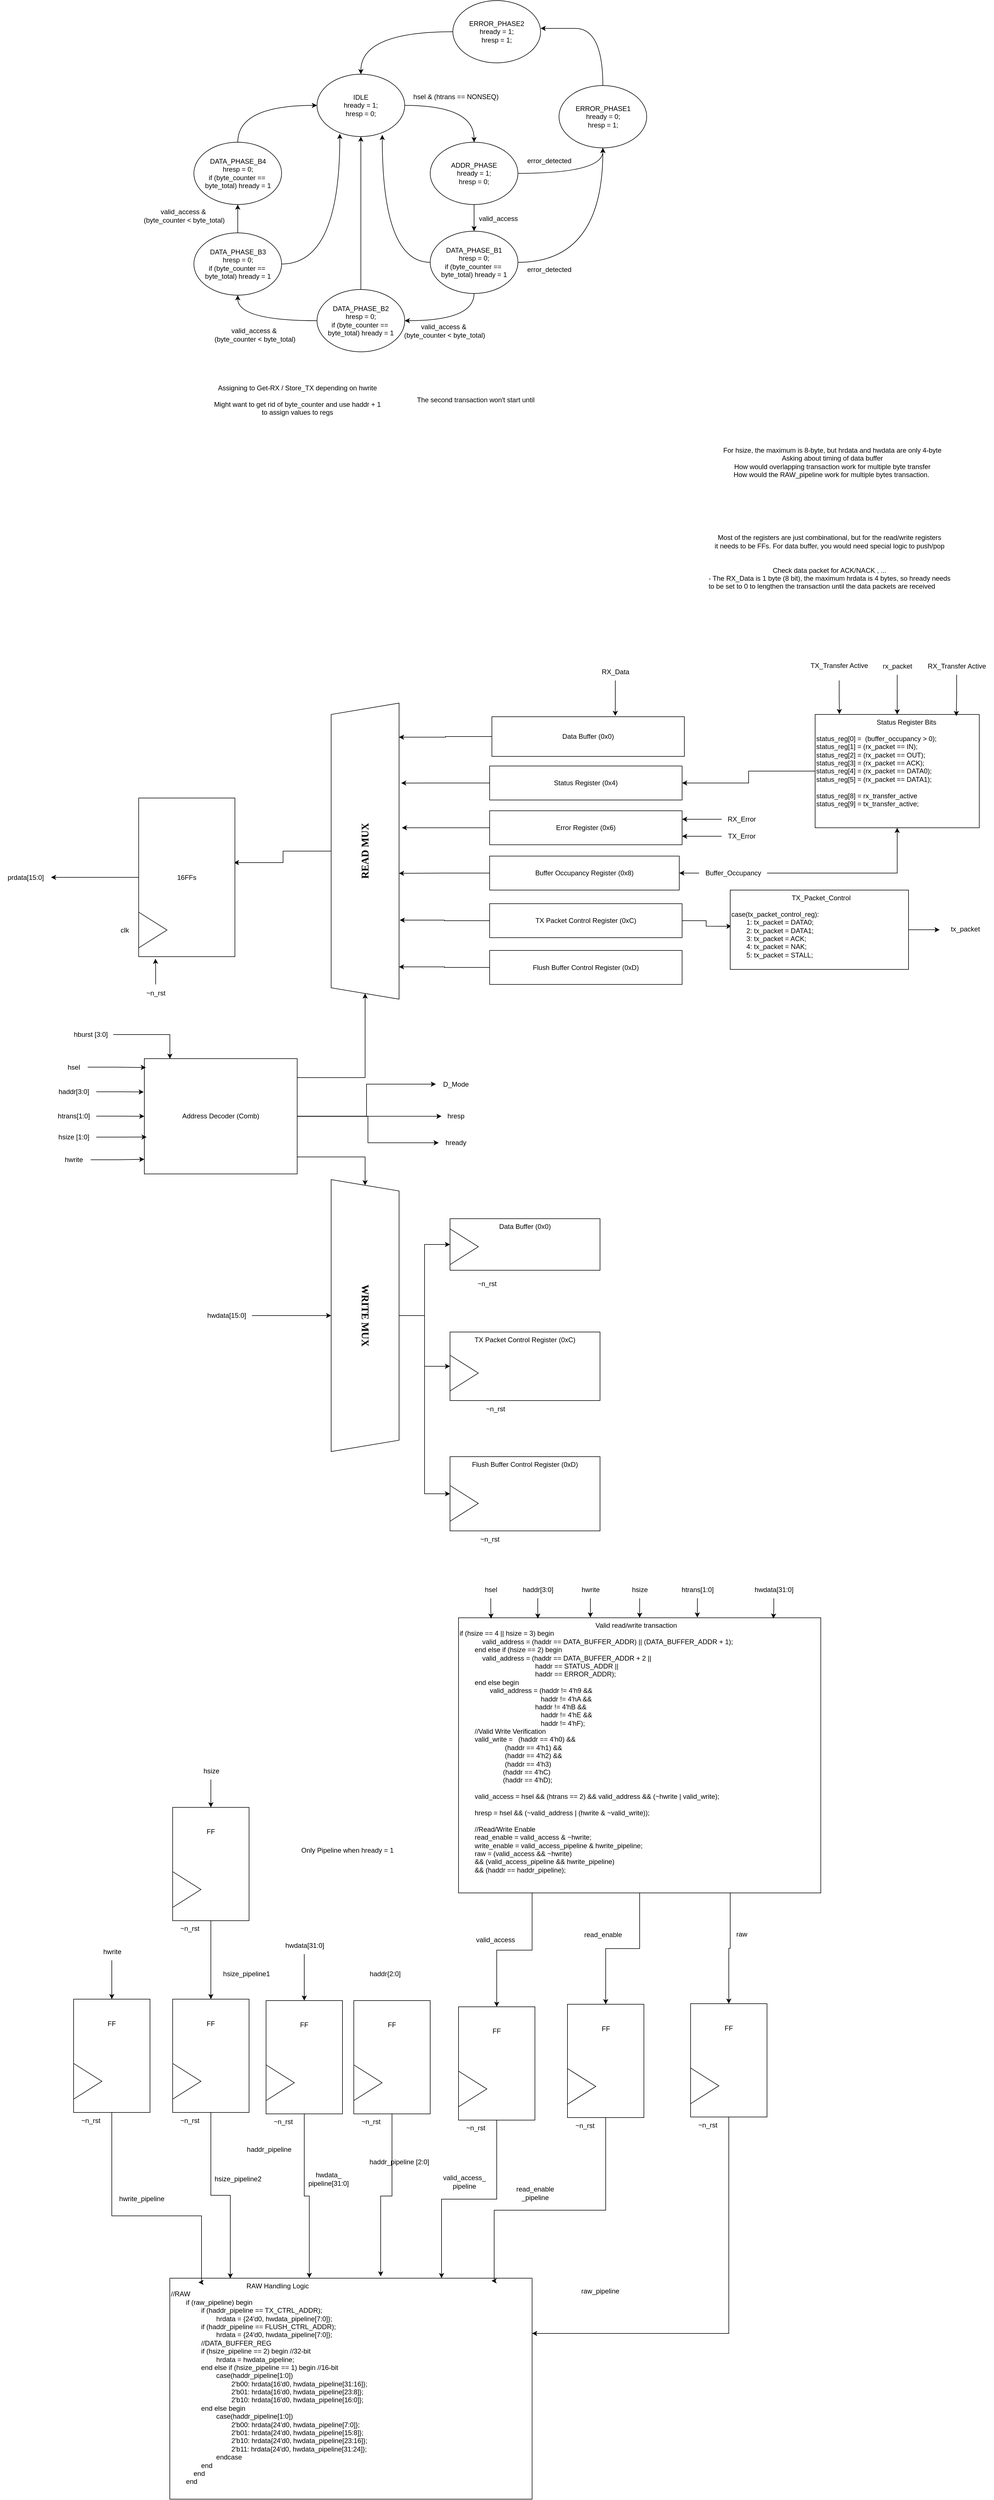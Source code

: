 <mxfile version="26.2.13">
  <diagram name="Page-1" id="CIUqX_opJBH0Y3FECrZX">
    <mxGraphModel dx="3967" dy="3443" grid="1" gridSize="10" guides="1" tooltips="1" connect="1" arrows="1" fold="1" page="1" pageScale="1" pageWidth="850" pageHeight="1100" math="0" shadow="0">
      <root>
        <mxCell id="0" />
        <mxCell id="1" parent="0" />
        <mxCell id="G8CcJ22ZuUgv6Y2YNMi4-55" value="&lt;div&gt;&lt;span style=&quot;white-space: pre;&quot;&gt;&#x9;&lt;/span&gt;&lt;span style=&quot;white-space: pre;&quot;&gt;&#x9;&lt;/span&gt;&lt;span style=&quot;white-space: pre;&quot;&gt;&#x9;&lt;/span&gt;&lt;span style=&quot;white-space: pre;&quot;&gt;&#x9;&lt;/span&gt;&lt;span style=&quot;white-space: pre;&quot;&gt;&#x9;&lt;/span&gt;RAW Handling Logic&lt;/div&gt;&lt;div&gt;//RAW&lt;br&gt;&amp;nbsp;&amp;nbsp;&amp;nbsp;&amp;nbsp;&amp;nbsp;&amp;nbsp;&amp;nbsp; if (raw_pipeline) begin&lt;/div&gt;&lt;div&gt;&lt;span style=&quot;white-space: pre;&quot;&gt;&#x9;&lt;/span&gt;&lt;span style=&quot;white-space: pre;&quot;&gt;&#x9;&lt;/span&gt;if (haddr_pipeline == TX_CTRL_ADDR);&lt;/div&gt;&lt;div&gt;&lt;span style=&quot;white-space: pre;&quot;&gt;&#x9;&lt;/span&gt;&lt;span style=&quot;white-space: pre;&quot;&gt;&#x9;&lt;/span&gt;&lt;span style=&quot;white-space: pre;&quot;&gt;&#x9;&lt;/span&gt;&lt;span style=&quot;font-size: 12px;&quot;&gt;hrdata = {24&#39;d0, hwdata_pipeline[7:0]};&lt;/span&gt;&lt;/div&gt;&lt;div&gt;&lt;span style=&quot;white-space: pre;&quot;&gt;&#x9;&lt;/span&gt;&lt;span style=&quot;white-space: pre;&quot;&gt;&#x9;&lt;/span&gt;if (haddr_pipeline == FLUSH_CTRL_ADDR);&lt;/div&gt;&lt;div&gt;&lt;span style=&quot;background-color: transparent; color: light-dark(rgb(0, 0, 0), rgb(255, 255, 255)); white-space: pre;&quot;&gt;&#x9;&lt;/span&gt;&lt;span style=&quot;background-color: transparent; color: light-dark(rgb(0, 0, 0), rgb(255, 255, 255)); white-space: pre;&quot;&gt;&#x9;&lt;/span&gt;&lt;span style=&quot;background-color: transparent; color: light-dark(rgb(0, 0, 0), rgb(255, 255, 255)); white-space: pre;&quot;&gt;&#x9;&lt;/span&gt;&lt;span style=&quot;background-color: transparent; color: light-dark(rgb(0, 0, 0), rgb(255, 255, 255));&quot;&gt;hrdata = {24&#39;d0, hwdata_pipeline[7:0]};&lt;br&gt;&lt;/span&gt;&lt;span style=&quot;background-color: transparent; color: light-dark(rgb(0, 0, 0), rgb(255, 255, 255)); white-space: pre;&quot;&gt;&lt;span style=&quot;white-space: pre;&quot;&gt;&#x9;&lt;/span&gt;&lt;span style=&quot;white-space: pre;&quot;&gt;&#x9;&lt;/span&gt;//DATA_BUFFER_REG&#x9;&lt;/span&gt;&lt;/div&gt;&lt;div&gt;&lt;span style=&quot;white-space: pre;&quot;&gt;&#x9;&lt;/span&gt;&lt;span style=&quot;white-space: pre;&quot;&gt;&#x9;&lt;/span&gt;if (hsize_pipeline == 2) begin //32-bit&lt;br&gt;&amp;nbsp;&amp;nbsp;&amp;nbsp;&amp;nbsp;&amp;nbsp;&amp;nbsp;&amp;nbsp;&amp;nbsp;&amp;nbsp;&amp;nbsp;&amp;nbsp;&amp;nbsp;&amp;nbsp;&amp;nbsp;&amp;nbsp; &lt;span style=&quot;white-space: pre;&quot;&gt;&#x9;&lt;/span&gt;hrdata = hwdata_pipeline;&lt;br&gt;&lt;span style=&quot;white-space: pre;&quot;&gt;&#x9;&lt;/span&gt;&lt;span style=&quot;white-space: pre;&quot;&gt;&#x9;&lt;/span&gt;end else if (hsize_pipeline == 1) begin //16-bit&lt;br&gt;&lt;div&gt;&lt;span style=&quot;white-space: pre;&quot;&gt;&#x9;&lt;/span&gt;&lt;span style=&quot;white-space: pre;&quot;&gt;&#x9;&lt;/span&gt;&lt;span style=&quot;white-space: pre;&quot;&gt;&#x9;&lt;/span&gt;case(haddr_pipeline[1:0])&lt;/div&gt;&lt;div&gt;&lt;span style=&quot;white-space: pre;&quot;&gt;&#x9;&lt;/span&gt;&lt;span style=&quot;white-space: pre;&quot;&gt;&#x9;&lt;/span&gt;&lt;span style=&quot;white-space: pre;&quot;&gt;&#x9;&lt;/span&gt;&lt;span style=&quot;white-space: pre;&quot;&gt;&#x9;&lt;/span&gt;2&#39;b00: hrdata{16&#39;d0, hwdata_pipeline[31:16]};&lt;br&gt;&lt;/div&gt;&lt;div&gt;&lt;div&gt;&lt;span style=&quot;white-space: pre;&quot;&gt;&#x9;&lt;/span&gt;&lt;span style=&quot;white-space: pre;&quot;&gt;&#x9;&lt;/span&gt;&lt;span style=&quot;white-space: pre;&quot;&gt;&#x9;&lt;/span&gt;&lt;span style=&quot;white-space: pre;&quot;&gt;&#x9;&lt;/span&gt;2&#39;b01: hrdata{16&#39;d0, hwdata_pipeline[23:8]};&lt;br&gt;&lt;/div&gt;&lt;div&gt;&lt;div&gt;&lt;span style=&quot;white-space: pre;&quot;&gt;&#x9;&lt;/span&gt;&lt;span style=&quot;white-space: pre;&quot;&gt;&#x9;&lt;/span&gt;&lt;span style=&quot;white-space: pre;&quot;&gt;&#x9;&lt;/span&gt;&lt;span style=&quot;white-space: pre;&quot;&gt;&#x9;&lt;/span&gt;2&#39;b10: hrdata{16&#39;d0, hwdata_pipeline[16:0]};&lt;/div&gt;&lt;/div&gt;&lt;/div&gt;&lt;/div&gt;&lt;div&gt;&amp;nbsp;&amp;nbsp;&amp;nbsp;&amp;nbsp;&amp;nbsp;&amp;nbsp;&amp;nbsp;&amp;nbsp;&amp;nbsp;&amp;nbsp;&amp;nbsp;&amp;nbsp;&amp;nbsp;&amp;nbsp;&amp;nbsp; end else begin&lt;br&gt;&lt;span style=&quot;white-space: pre;&quot;&gt;&#x9;&lt;/span&gt;&lt;span style=&quot;white-space: pre;&quot;&gt;&#x9;&lt;/span&gt;&lt;span style=&quot;white-space: pre;&quot;&gt;&#x9;&lt;/span&gt;case(haddr_pipeline[1:0])&lt;/div&gt;&lt;div&gt;&lt;span style=&quot;white-space: pre;&quot;&gt;&#x9;&lt;/span&gt;&lt;span style=&quot;white-space: pre;&quot;&gt;&#x9;&lt;/span&gt;&lt;span style=&quot;white-space: pre;&quot;&gt;&#x9;&lt;/span&gt;&lt;span style=&quot;white-space: pre;&quot;&gt;&#x9;&lt;/span&gt;2&#39;b00: hrdata{24&#39;d0, hwdata_pipeline[7:0]};&lt;br&gt;&lt;/div&gt;&lt;div&gt;&lt;div&gt;&lt;span style=&quot;white-space: pre;&quot;&gt;&#x9;&lt;/span&gt;&lt;span style=&quot;white-space: pre;&quot;&gt;&#x9;&lt;/span&gt;&lt;span style=&quot;white-space: pre;&quot;&gt;&#x9;&lt;/span&gt;&lt;span style=&quot;white-space: pre;&quot;&gt;&#x9;&lt;/span&gt;2&#39;b01: hrdata{24&#39;d0, hwdata_pipeline[15:8]};&lt;br&gt;&lt;/div&gt;&lt;div&gt;&lt;div&gt;&lt;span style=&quot;white-space: pre;&quot;&gt;&#x9;&lt;/span&gt;&lt;span style=&quot;white-space: pre;&quot;&gt;&#x9;&lt;/span&gt;&lt;span style=&quot;white-space: pre;&quot;&gt;&#x9;&lt;/span&gt;&lt;span style=&quot;white-space: pre;&quot;&gt;&#x9;&lt;/span&gt;2&#39;b10: hrdata{24&#39;d0, hwdata_pipeline[23:16]};&lt;br&gt;&lt;span style=&quot;white-space: pre;&quot;&gt;&#x9;&lt;/span&gt;&lt;span style=&quot;white-space: pre;&quot;&gt;&#x9;&lt;/span&gt;&lt;span style=&quot;white-space: pre;&quot;&gt;&#x9;&lt;/span&gt;&lt;span style=&quot;white-space: pre;&quot;&gt;&#x9;&lt;/span&gt;2&#39;b11: hrdata{24&#39;d0, hwdata_pipeline[31:24]};&lt;/div&gt;&lt;/div&gt;&lt;/div&gt;&lt;div&gt;&lt;span style=&quot;white-space: pre;&quot;&gt;&#x9;&lt;/span&gt;&lt;span style=&quot;white-space: pre;&quot;&gt;&#x9;&lt;/span&gt;&lt;span style=&quot;white-space: pre;&quot;&gt;&#x9;&lt;/span&gt;endcase&lt;br&gt;&lt;/div&gt;&lt;div&gt;&amp;nbsp; &amp;nbsp; &amp;nbsp; &amp;nbsp; &amp;nbsp; &amp;nbsp; &amp;nbsp; &amp;nbsp; end&lt;br&gt;&amp;nbsp;&amp;nbsp;&amp;nbsp;&amp;nbsp;&amp;nbsp;&amp;nbsp;&amp;nbsp;&amp;nbsp;&amp;nbsp;&amp;nbsp;&amp;nbsp; end&lt;br&gt;&amp;nbsp;&amp;nbsp;&amp;nbsp;&amp;nbsp;&amp;nbsp;&amp;nbsp;&amp;nbsp; end&lt;/div&gt;" style="rounded=0;whiteSpace=wrap;html=1;verticalAlign=top;align=left;" parent="1" vertex="1">
          <mxGeometry x="-2250" y="2200" width="640" height="390" as="geometry" />
        </mxCell>
        <mxCell id="G8CcJ22ZuUgv6Y2YNMi4-63" value="hwrite_pipeline" style="text;html=1;align=center;verticalAlign=middle;resizable=0;points=[];autosize=1;strokeColor=none;fillColor=none;" parent="1" vertex="1">
          <mxGeometry x="-2350" y="2045" width="100" height="30" as="geometry" />
        </mxCell>
        <mxCell id="G8CcJ22ZuUgv6Y2YNMi4-64" value="haddr_pipeline" style="text;html=1;align=center;verticalAlign=middle;resizable=0;points=[];autosize=1;strokeColor=none;fillColor=none;" parent="1" vertex="1">
          <mxGeometry x="-2125" y="1957.5" width="100" height="30" as="geometry" />
        </mxCell>
        <mxCell id="G8CcJ22ZuUgv6Y2YNMi4-66" value="hwdata[31:0]" style="text;html=1;align=center;verticalAlign=middle;resizable=0;points=[];autosize=1;strokeColor=none;fillColor=none;" parent="1" vertex="1">
          <mxGeometry x="-1228" y="970.0" width="90" height="30" as="geometry" />
        </mxCell>
        <mxCell id="G8CcJ22ZuUgv6Y2YNMi4-68" value="&lt;div&gt;hwdata_&lt;/div&gt;&lt;div&gt;pipeline[31:0]&lt;/div&gt;" style="text;html=1;align=center;verticalAlign=middle;resizable=0;points=[];autosize=1;strokeColor=none;fillColor=none;" parent="1" vertex="1">
          <mxGeometry x="-2015" y="2005" width="90" height="40" as="geometry" />
        </mxCell>
        <mxCell id="G8CcJ22ZuUgv6Y2YNMi4-69" value="hsel" style="text;html=1;align=center;verticalAlign=middle;resizable=0;points=[];autosize=1;strokeColor=none;fillColor=none;" parent="1" vertex="1">
          <mxGeometry x="-1708" y="970.0" width="50" height="30" as="geometry" />
        </mxCell>
        <mxCell id="G8CcJ22ZuUgv6Y2YNMi4-71" value="haddr[3:0]" style="text;html=1;align=center;verticalAlign=middle;resizable=0;points=[];autosize=1;strokeColor=none;fillColor=none;" parent="1" vertex="1">
          <mxGeometry x="-1640" y="970.0" width="80" height="30" as="geometry" />
        </mxCell>
        <mxCell id="G8CcJ22ZuUgv6Y2YNMi4-72" value="hwrite" style="text;html=1;align=center;verticalAlign=middle;resizable=0;points=[];autosize=1;strokeColor=none;fillColor=none;" parent="1" vertex="1">
          <mxGeometry x="-1537" y="970.0" width="60" height="30" as="geometry" />
        </mxCell>
        <mxCell id="UGpiMF6Xy7v_J2eOc4yS-34" style="edgeStyle=orthogonalEdgeStyle;rounded=0;orthogonalLoop=1;jettySize=auto;html=1;entryX=0.5;entryY=0;entryDx=0;entryDy=0;" parent="1" source="G8CcJ22ZuUgv6Y2YNMi4-73" target="UGpiMF6Xy7v_J2eOc4yS-30" edge="1">
          <mxGeometry relative="1" as="geometry">
            <mxPoint x="-1425" y="1040" as="targetPoint" />
          </mxGeometry>
        </mxCell>
        <mxCell id="G8CcJ22ZuUgv6Y2YNMi4-73" value="hsize" style="text;html=1;align=center;verticalAlign=middle;resizable=0;points=[];autosize=1;strokeColor=none;fillColor=none;" parent="1" vertex="1">
          <mxGeometry x="-1445" y="970.0" width="50" height="30" as="geometry" />
        </mxCell>
        <mxCell id="G8CcJ22ZuUgv6Y2YNMi4-74" value="htrans[1:0]" style="text;html=1;align=center;verticalAlign=middle;resizable=0;points=[];autosize=1;strokeColor=none;fillColor=none;" parent="1" vertex="1">
          <mxGeometry x="-1358" y="970.0" width="80" height="30" as="geometry" />
        </mxCell>
        <mxCell id="QHRbs6eN2zpw3UnOuxiN-14" style="edgeStyle=orthogonalEdgeStyle;rounded=0;orthogonalLoop=1;jettySize=auto;html=1;entryX=0;entryY=0.5;entryDx=0;entryDy=0;" parent="1" source="QHRbs6eN2zpw3UnOuxiN-1" target="QHRbs6eN2zpw3UnOuxiN-17" edge="1">
          <mxGeometry relative="1" as="geometry">
            <mxPoint x="-1910" y="37.5" as="targetPoint" />
            <Array as="points">
              <mxPoint x="-1905" y="81" />
            </Array>
          </mxGeometry>
        </mxCell>
        <mxCell id="QHRbs6eN2zpw3UnOuxiN-15" style="edgeStyle=orthogonalEdgeStyle;rounded=0;orthogonalLoop=1;jettySize=auto;html=1;exitX=1;exitY=0.75;exitDx=0;exitDy=0;entryX=0;entryY=0.5;entryDx=0;entryDy=0;" parent="1" source="QHRbs6eN2zpw3UnOuxiN-1" target="QHRbs6eN2zpw3UnOuxiN-59" edge="1">
          <mxGeometry relative="1" as="geometry">
            <mxPoint x="-1910" y="227.5" as="targetPoint" />
            <Array as="points">
              <mxPoint x="-2025" y="221" />
              <mxPoint x="-1905" y="221" />
            </Array>
          </mxGeometry>
        </mxCell>
        <mxCell id="iRgt93gBTPDrRPMrINUv-1" style="edgeStyle=orthogonalEdgeStyle;rounded=0;orthogonalLoop=1;jettySize=auto;html=1;" parent="1" source="QHRbs6eN2zpw3UnOuxiN-1" target="PXv2H6sLu2F9jhcjz_uN-5" edge="1">
          <mxGeometry relative="1" as="geometry">
            <mxPoint x="-1780" y="150" as="targetPoint" />
          </mxGeometry>
        </mxCell>
        <mxCell id="PXv2H6sLu2F9jhcjz_uN-2" style="edgeStyle=orthogonalEdgeStyle;rounded=0;orthogonalLoop=1;jettySize=auto;html=1;" parent="1" source="QHRbs6eN2zpw3UnOuxiN-1" target="PXv2H6sLu2F9jhcjz_uN-4" edge="1">
          <mxGeometry relative="1" as="geometry">
            <mxPoint x="-1780" y="90" as="targetPoint" />
          </mxGeometry>
        </mxCell>
        <mxCell id="PXv2H6sLu2F9jhcjz_uN-3" style="edgeStyle=orthogonalEdgeStyle;rounded=0;orthogonalLoop=1;jettySize=auto;html=1;" parent="1" source="QHRbs6eN2zpw3UnOuxiN-1" target="PXv2H6sLu2F9jhcjz_uN-6" edge="1">
          <mxGeometry relative="1" as="geometry">
            <mxPoint x="-1780" y="200" as="targetPoint" />
          </mxGeometry>
        </mxCell>
        <mxCell id="QHRbs6eN2zpw3UnOuxiN-1" value="Address Decoder (Comb)" style="whiteSpace=wrap;html=1;" parent="1" vertex="1">
          <mxGeometry x="-2295" y="47.5" width="270" height="203.5" as="geometry" />
        </mxCell>
        <mxCell id="QHRbs6eN2zpw3UnOuxiN-2" value="haddr[3:0]" style="text;html=1;align=center;verticalAlign=middle;resizable=0;points=[];autosize=1;strokeColor=none;fillColor=none;" parent="1" vertex="1">
          <mxGeometry x="-2460" y="91" width="80" height="30" as="geometry" />
        </mxCell>
        <mxCell id="QHRbs6eN2zpw3UnOuxiN-4" value="hsize [1:0]" style="text;html=1;align=center;verticalAlign=middle;resizable=0;points=[];autosize=1;strokeColor=none;fillColor=none;" parent="1" vertex="1">
          <mxGeometry x="-2460" y="171" width="80" height="30" as="geometry" />
        </mxCell>
        <mxCell id="QHRbs6eN2zpw3UnOuxiN-99" style="edgeStyle=orthogonalEdgeStyle;rounded=0;orthogonalLoop=1;jettySize=auto;html=1;" parent="1" source="QHRbs6eN2zpw3UnOuxiN-5" target="QHRbs6eN2zpw3UnOuxiN-1" edge="1">
          <mxGeometry relative="1" as="geometry" />
        </mxCell>
        <mxCell id="QHRbs6eN2zpw3UnOuxiN-5" value="htrans[1:0]" style="text;html=1;align=center;verticalAlign=middle;resizable=0;points=[];autosize=1;strokeColor=none;fillColor=none;" parent="1" vertex="1">
          <mxGeometry x="-2460" y="134" width="80" height="30" as="geometry" />
        </mxCell>
        <mxCell id="QHRbs6eN2zpw3UnOuxiN-6" value="hsel" style="text;html=1;align=center;verticalAlign=middle;resizable=0;points=[];autosize=1;strokeColor=none;fillColor=none;" parent="1" vertex="1">
          <mxGeometry x="-2445" y="47.5" width="50" height="30" as="geometry" />
        </mxCell>
        <mxCell id="QHRbs6eN2zpw3UnOuxiN-7" value="hwrite" style="text;html=1;align=center;verticalAlign=middle;resizable=0;points=[];autosize=1;strokeColor=none;fillColor=none;" parent="1" vertex="1">
          <mxGeometry x="-2450" y="211" width="60" height="30" as="geometry" />
        </mxCell>
        <mxCell id="QHRbs6eN2zpw3UnOuxiN-36" style="edgeStyle=orthogonalEdgeStyle;rounded=0;orthogonalLoop=1;jettySize=auto;html=1;entryX=0.989;entryY=0.407;entryDx=0;entryDy=0;entryPerimeter=0;" parent="1" source="QHRbs6eN2zpw3UnOuxiN-17" target="QHRbs6eN2zpw3UnOuxiN-49" edge="1">
          <mxGeometry relative="1" as="geometry">
            <mxPoint x="-2130" y="-297.5" as="targetPoint" />
          </mxGeometry>
        </mxCell>
        <mxCell id="QHRbs6eN2zpw3UnOuxiN-17" value="READ MUX" style="shape=trapezoid;perimeter=trapezoidPerimeter;whiteSpace=wrap;html=1;fixedSize=1;rotation=-90;fontSize=18;fontStyle=1;fontFamily=Verdana;" parent="1" vertex="1">
          <mxGeometry x="-2166.25" y="-378.75" width="522.5" height="120" as="geometry" />
        </mxCell>
        <mxCell id="QHRbs6eN2zpw3UnOuxiN-18" value="Data Buffer (0x0)" style="rounded=0;whiteSpace=wrap;html=1;" parent="1" vertex="1">
          <mxGeometry x="-1681" y="-556" width="340" height="70" as="geometry" />
        </mxCell>
        <mxCell id="QHRbs6eN2zpw3UnOuxiN-19" value="Status Register (0x4)" style="rounded=0;whiteSpace=wrap;html=1;" parent="1" vertex="1">
          <mxGeometry x="-1685" y="-469" width="340" height="60" as="geometry" />
        </mxCell>
        <mxCell id="QHRbs6eN2zpw3UnOuxiN-87" style="edgeStyle=orthogonalEdgeStyle;rounded=0;orthogonalLoop=1;jettySize=auto;html=1;" parent="1" source="QHRbs6eN2zpw3UnOuxiN-20" edge="1">
          <mxGeometry relative="1" as="geometry">
            <mxPoint x="-1840" y="-360" as="targetPoint" />
          </mxGeometry>
        </mxCell>
        <mxCell id="QHRbs6eN2zpw3UnOuxiN-20" value="Error Register (0x6)" style="rounded=0;whiteSpace=wrap;html=1;" parent="1" vertex="1">
          <mxGeometry x="-1685" y="-390" width="340" height="60" as="geometry" />
        </mxCell>
        <mxCell id="QHRbs6eN2zpw3UnOuxiN-21" value="Buffer Occupancy Register (0x8)" style="rounded=0;whiteSpace=wrap;html=1;" parent="1" vertex="1">
          <mxGeometry x="-1685" y="-310" width="335" height="60" as="geometry" />
        </mxCell>
        <mxCell id="lzEfek82S-WKOb3gacOX-16" style="edgeStyle=orthogonalEdgeStyle;rounded=0;orthogonalLoop=1;jettySize=auto;html=1;entryX=0.007;entryY=0.456;entryDx=0;entryDy=0;entryPerimeter=0;" parent="1" source="QHRbs6eN2zpw3UnOuxiN-24" target="Rrrluii0wSyhbjd0ohwf-8" edge="1">
          <mxGeometry relative="1" as="geometry">
            <mxPoint x="-1270" y="-196" as="targetPoint" />
          </mxGeometry>
        </mxCell>
        <mxCell id="QHRbs6eN2zpw3UnOuxiN-24" value="TX Packet Control Register (0xC)" style="rounded=0;whiteSpace=wrap;html=1;" parent="1" vertex="1">
          <mxGeometry x="-1685" y="-226" width="340" height="60" as="geometry" />
        </mxCell>
        <mxCell id="QHRbs6eN2zpw3UnOuxiN-25" value="Flush Buffer Control Register (0xD)" style="rounded=0;whiteSpace=wrap;html=1;" parent="1" vertex="1">
          <mxGeometry x="-1685" y="-143.5" width="340" height="60" as="geometry" />
        </mxCell>
        <mxCell id="QHRbs6eN2zpw3UnOuxiN-56" style="edgeStyle=orthogonalEdgeStyle;rounded=0;orthogonalLoop=1;jettySize=auto;html=1;" parent="1" source="QHRbs6eN2zpw3UnOuxiN-49" target="QHRbs6eN2zpw3UnOuxiN-57" edge="1">
          <mxGeometry relative="1" as="geometry">
            <mxPoint x="-2460" y="-272.5" as="targetPoint" />
          </mxGeometry>
        </mxCell>
        <mxCell id="QHRbs6eN2zpw3UnOuxiN-49" value="16FFs" style="whiteSpace=wrap;html=1;" parent="1" vertex="1">
          <mxGeometry x="-2305" y="-412.5" width="170" height="280" as="geometry" />
        </mxCell>
        <mxCell id="QHRbs6eN2zpw3UnOuxiN-50" value="clk" style="text;html=1;align=center;verticalAlign=middle;resizable=0;points=[];autosize=1;strokeColor=none;fillColor=none;" parent="1" vertex="1">
          <mxGeometry x="-2350" y="-194.5" width="40" height="30" as="geometry" />
        </mxCell>
        <mxCell id="QHRbs6eN2zpw3UnOuxiN-51" value="~n_rst" style="text;html=1;align=center;verticalAlign=middle;resizable=0;points=[];autosize=1;strokeColor=none;fillColor=none;" parent="1" vertex="1">
          <mxGeometry x="-2305" y="-83.5" width="60" height="30" as="geometry" />
        </mxCell>
        <mxCell id="QHRbs6eN2zpw3UnOuxiN-52" value="" style="triangle;whiteSpace=wrap;html=1;" parent="1" vertex="1">
          <mxGeometry x="-2305" y="-211" width="50" height="63" as="geometry" />
        </mxCell>
        <mxCell id="QHRbs6eN2zpw3UnOuxiN-55" style="edgeStyle=orthogonalEdgeStyle;rounded=0;orthogonalLoop=1;jettySize=auto;html=1;entryX=0.174;entryY=1.013;entryDx=0;entryDy=0;entryPerimeter=0;" parent="1" source="QHRbs6eN2zpw3UnOuxiN-51" target="QHRbs6eN2zpw3UnOuxiN-49" edge="1">
          <mxGeometry relative="1" as="geometry" />
        </mxCell>
        <mxCell id="QHRbs6eN2zpw3UnOuxiN-57" value="prdata[15:0]" style="text;html=1;align=center;verticalAlign=middle;resizable=0;points=[];autosize=1;strokeColor=none;fillColor=none;" parent="1" vertex="1">
          <mxGeometry x="-2550" y="-287.5" width="90" height="30" as="geometry" />
        </mxCell>
        <mxCell id="QHRbs6eN2zpw3UnOuxiN-94" style="edgeStyle=orthogonalEdgeStyle;rounded=0;orthogonalLoop=1;jettySize=auto;html=1;entryX=0;entryY=0.5;entryDx=0;entryDy=0;" parent="1" source="QHRbs6eN2zpw3UnOuxiN-59" target="QHRbs6eN2zpw3UnOuxiN-91" edge="1">
          <mxGeometry relative="1" as="geometry" />
        </mxCell>
        <mxCell id="QHRbs6eN2zpw3UnOuxiN-95" style="edgeStyle=orthogonalEdgeStyle;rounded=0;orthogonalLoop=1;jettySize=auto;html=1;entryX=0;entryY=0.5;entryDx=0;entryDy=0;" parent="1" source="QHRbs6eN2zpw3UnOuxiN-59" target="QHRbs6eN2zpw3UnOuxiN-92" edge="1">
          <mxGeometry relative="1" as="geometry" />
        </mxCell>
        <mxCell id="QHRbs6eN2zpw3UnOuxiN-96" style="edgeStyle=orthogonalEdgeStyle;rounded=0;orthogonalLoop=1;jettySize=auto;html=1;entryX=0;entryY=0.5;entryDx=0;entryDy=0;" parent="1" source="QHRbs6eN2zpw3UnOuxiN-59" target="QHRbs6eN2zpw3UnOuxiN-93" edge="1">
          <mxGeometry relative="1" as="geometry" />
        </mxCell>
        <mxCell id="QHRbs6eN2zpw3UnOuxiN-59" value="WRITE MUX" style="shape=trapezoid;perimeter=trapezoidPerimeter;whiteSpace=wrap;html=1;fixedSize=1;rotation=90;fontSize=18;fontStyle=1;fontFamily=Verdana;" parent="1" vertex="1">
          <mxGeometry x="-2145" y="441" width="480" height="120" as="geometry" />
        </mxCell>
        <mxCell id="QHRbs6eN2zpw3UnOuxiN-77" style="edgeStyle=orthogonalEdgeStyle;rounded=0;orthogonalLoop=1;jettySize=auto;html=1;entryX=0.5;entryY=1;entryDx=0;entryDy=0;" parent="1" source="QHRbs6eN2zpw3UnOuxiN-76" target="QHRbs6eN2zpw3UnOuxiN-59" edge="1">
          <mxGeometry relative="1" as="geometry" />
        </mxCell>
        <mxCell id="QHRbs6eN2zpw3UnOuxiN-76" value="hwdata[15:0]" style="text;html=1;align=center;verticalAlign=middle;resizable=0;points=[];autosize=1;strokeColor=none;fillColor=none;" parent="1" vertex="1">
          <mxGeometry x="-2195" y="486" width="90" height="30" as="geometry" />
        </mxCell>
        <mxCell id="QHRbs6eN2zpw3UnOuxiN-85" style="edgeStyle=orthogonalEdgeStyle;rounded=0;orthogonalLoop=1;jettySize=auto;html=1;entryX=0.885;entryY=0.998;entryDx=0;entryDy=0;entryPerimeter=0;" parent="1" source="QHRbs6eN2zpw3UnOuxiN-18" target="QHRbs6eN2zpw3UnOuxiN-17" edge="1">
          <mxGeometry relative="1" as="geometry" />
        </mxCell>
        <mxCell id="QHRbs6eN2zpw3UnOuxiN-86" style="edgeStyle=orthogonalEdgeStyle;rounded=0;orthogonalLoop=1;jettySize=auto;html=1;entryX=0.73;entryY=1.031;entryDx=0;entryDy=0;entryPerimeter=0;" parent="1" source="QHRbs6eN2zpw3UnOuxiN-19" target="QHRbs6eN2zpw3UnOuxiN-17" edge="1">
          <mxGeometry relative="1" as="geometry" />
        </mxCell>
        <mxCell id="QHRbs6eN2zpw3UnOuxiN-88" style="edgeStyle=orthogonalEdgeStyle;rounded=0;orthogonalLoop=1;jettySize=auto;html=1;entryX=0.425;entryY=0.998;entryDx=0;entryDy=0;entryPerimeter=0;" parent="1" source="QHRbs6eN2zpw3UnOuxiN-21" target="QHRbs6eN2zpw3UnOuxiN-17" edge="1">
          <mxGeometry relative="1" as="geometry" />
        </mxCell>
        <mxCell id="QHRbs6eN2zpw3UnOuxiN-89" style="edgeStyle=orthogonalEdgeStyle;rounded=0;orthogonalLoop=1;jettySize=auto;html=1;entryX=0.267;entryY=1.009;entryDx=0;entryDy=0;entryPerimeter=0;" parent="1" source="QHRbs6eN2zpw3UnOuxiN-24" target="QHRbs6eN2zpw3UnOuxiN-17" edge="1">
          <mxGeometry relative="1" as="geometry" />
        </mxCell>
        <mxCell id="QHRbs6eN2zpw3UnOuxiN-90" style="edgeStyle=orthogonalEdgeStyle;rounded=0;orthogonalLoop=1;jettySize=auto;html=1;entryX=0.109;entryY=0.998;entryDx=0;entryDy=0;entryPerimeter=0;" parent="1" source="QHRbs6eN2zpw3UnOuxiN-25" target="QHRbs6eN2zpw3UnOuxiN-17" edge="1">
          <mxGeometry relative="1" as="geometry" />
        </mxCell>
        <mxCell id="QHRbs6eN2zpw3UnOuxiN-91" value="Data Buffer (0x0)" style="rounded=0;whiteSpace=wrap;html=1;verticalAlign=top;" parent="1" vertex="1">
          <mxGeometry x="-1755" y="330" width="265" height="91" as="geometry" />
        </mxCell>
        <mxCell id="QHRbs6eN2zpw3UnOuxiN-92" value="TX Packet Control Register (0xC)" style="rounded=0;whiteSpace=wrap;html=1;verticalAlign=top;" parent="1" vertex="1">
          <mxGeometry x="-1755" y="530" width="265" height="121" as="geometry" />
        </mxCell>
        <mxCell id="QHRbs6eN2zpw3UnOuxiN-93" value="Flush Buffer Control Register (0xD)" style="rounded=0;whiteSpace=wrap;html=1;verticalAlign=top;" parent="1" vertex="1">
          <mxGeometry x="-1755" y="750" width="265" height="131" as="geometry" />
        </mxCell>
        <mxCell id="QHRbs6eN2zpw3UnOuxiN-97" style="edgeStyle=orthogonalEdgeStyle;rounded=0;orthogonalLoop=1;jettySize=auto;html=1;entryX=0.01;entryY=0.077;entryDx=0;entryDy=0;entryPerimeter=0;" parent="1" source="QHRbs6eN2zpw3UnOuxiN-6" target="QHRbs6eN2zpw3UnOuxiN-1" edge="1">
          <mxGeometry relative="1" as="geometry" />
        </mxCell>
        <mxCell id="QHRbs6eN2zpw3UnOuxiN-98" style="edgeStyle=orthogonalEdgeStyle;rounded=0;orthogonalLoop=1;jettySize=auto;html=1;entryX=-0.004;entryY=0.289;entryDx=0;entryDy=0;entryPerimeter=0;" parent="1" source="QHRbs6eN2zpw3UnOuxiN-2" target="QHRbs6eN2zpw3UnOuxiN-1" edge="1">
          <mxGeometry relative="1" as="geometry" />
        </mxCell>
        <mxCell id="QHRbs6eN2zpw3UnOuxiN-100" style="edgeStyle=orthogonalEdgeStyle;rounded=0;orthogonalLoop=1;jettySize=auto;html=1;entryX=0.015;entryY=0.68;entryDx=0;entryDy=0;entryPerimeter=0;" parent="1" source="QHRbs6eN2zpw3UnOuxiN-4" target="QHRbs6eN2zpw3UnOuxiN-1" edge="1">
          <mxGeometry relative="1" as="geometry" />
        </mxCell>
        <mxCell id="QHRbs6eN2zpw3UnOuxiN-101" style="edgeStyle=orthogonalEdgeStyle;rounded=0;orthogonalLoop=1;jettySize=auto;html=1;entryX=0;entryY=0.873;entryDx=0;entryDy=0;entryPerimeter=0;" parent="1" source="QHRbs6eN2zpw3UnOuxiN-7" target="QHRbs6eN2zpw3UnOuxiN-1" edge="1">
          <mxGeometry relative="1" as="geometry" />
        </mxCell>
        <mxCell id="FSMfBafoIfJvL1EwG2Og-1" value="For hsize, the maximum is 8-byte, but hrdata and hwdata are only 4-byte&lt;div&gt;Asking about timing of data buffer&lt;br&gt;How would overlapping transaction work for multiple byte transfer&lt;/div&gt;&lt;div&gt;How would the RAW_pipeline work for multiple bytes transaction.&amp;nbsp;&lt;/div&gt;" style="text;html=1;align=center;verticalAlign=middle;resizable=0;points=[];autosize=1;strokeColor=none;fillColor=none;" parent="1" vertex="1">
          <mxGeometry x="-1285" y="-1040" width="410" height="70" as="geometry" />
        </mxCell>
        <mxCell id="UGpiMF6Xy7v_J2eOc4yS-1" value="" style="triangle;whiteSpace=wrap;html=1;" parent="1" vertex="1">
          <mxGeometry x="-1755" y="348" width="50" height="63" as="geometry" />
        </mxCell>
        <mxCell id="UGpiMF6Xy7v_J2eOc4yS-2" value="" style="triangle;whiteSpace=wrap;html=1;" parent="1" vertex="1">
          <mxGeometry x="-1755" y="571" width="50" height="63" as="geometry" />
        </mxCell>
        <mxCell id="UGpiMF6Xy7v_J2eOc4yS-3" value="~n_rst" style="text;html=1;align=center;verticalAlign=middle;resizable=0;points=[];autosize=1;strokeColor=none;fillColor=none;" parent="1" vertex="1">
          <mxGeometry x="-1720" y="430" width="60" height="30" as="geometry" />
        </mxCell>
        <mxCell id="UGpiMF6Xy7v_J2eOc4yS-4" value="~n_rst" style="text;html=1;align=center;verticalAlign=middle;resizable=0;points=[];autosize=1;strokeColor=none;fillColor=none;" parent="1" vertex="1">
          <mxGeometry x="-1705" y="651" width="60" height="30" as="geometry" />
        </mxCell>
        <mxCell id="UGpiMF6Xy7v_J2eOc4yS-5" value="" style="triangle;whiteSpace=wrap;html=1;" parent="1" vertex="1">
          <mxGeometry x="-1755" y="801" width="50" height="63" as="geometry" />
        </mxCell>
        <mxCell id="UGpiMF6Xy7v_J2eOc4yS-6" value="~n_rst" style="text;html=1;align=center;verticalAlign=middle;resizable=0;points=[];autosize=1;strokeColor=none;fillColor=none;" parent="1" vertex="1">
          <mxGeometry x="-1715" y="881" width="60" height="30" as="geometry" />
        </mxCell>
        <mxCell id="UGpiMF6Xy7v_J2eOc4yS-7" value="&lt;div&gt;Most of the registers are just combinational, but for the read/write registers&lt;/div&gt;&lt;div&gt;it needs to be FFs. For data buffer, you would need special logic to push/pop&lt;/div&gt;&lt;div&gt;&lt;br&gt;&lt;/div&gt;&lt;div&gt;&lt;br&gt;&lt;/div&gt;&lt;div&gt;Check data packet for ACK/NACK , ...&lt;/div&gt;&lt;div align=&quot;left&quot;&gt;- The RX_Data is 1 byte (8 bit), the maximum hrdata is 4 bytes, so hready needs &lt;br&gt;&lt;/div&gt;&lt;div align=&quot;left&quot;&gt;to be set to 0 to lengthen the transaction until the data packets are received&lt;br&gt;&lt;/div&gt;" style="text;html=1;align=center;verticalAlign=middle;resizable=0;points=[];autosize=1;strokeColor=none;fillColor=none;" parent="1" vertex="1">
          <mxGeometry x="-1310" y="-884.38" width="450" height="110" as="geometry" />
        </mxCell>
        <mxCell id="UGpiMF6Xy7v_J2eOc4yS-9" value="" style="group" parent="1" vertex="1" connectable="0">
          <mxGeometry x="-2245" y="1707.5" width="135" height="229" as="geometry" />
        </mxCell>
        <mxCell id="G8CcJ22ZuUgv6Y2YNMi4-58" value="&lt;span style=&quot;white-space: pre;&quot;&gt;&#x9;&lt;/span&gt;&lt;div&gt;&lt;span style=&quot;white-space: pre;&quot;&gt;&#x9;&lt;/span&gt;&lt;span style=&quot;white-space: pre;&quot;&gt;&#x9;&lt;/span&gt;&amp;nbsp; &amp;nbsp; &amp;nbsp; &amp;nbsp; &amp;nbsp; &amp;nbsp; &amp;nbsp; &amp;nbsp; &amp;nbsp; &amp;nbsp; &amp;nbsp; FF&lt;div&gt;&lt;span style=&quot;white-space: pre;&quot;&gt;&#x9;&lt;/span&gt;&lt;br&gt;&lt;/div&gt;&lt;/div&gt;" style="rounded=0;whiteSpace=wrap;html=1;verticalAlign=top;align=center;" parent="UGpiMF6Xy7v_J2eOc4yS-9" vertex="1">
          <mxGeometry width="135" height="200" as="geometry" />
        </mxCell>
        <mxCell id="G8CcJ22ZuUgv6Y2YNMi4-59" value="" style="triangle;whiteSpace=wrap;html=1;" parent="UGpiMF6Xy7v_J2eOc4yS-9" vertex="1">
          <mxGeometry y="113.5" width="50" height="63" as="geometry" />
        </mxCell>
        <mxCell id="G8CcJ22ZuUgv6Y2YNMi4-61" value="~n_rst" style="text;html=1;align=center;verticalAlign=middle;resizable=0;points=[];autosize=1;strokeColor=none;fillColor=none;" parent="UGpiMF6Xy7v_J2eOc4yS-9" vertex="1">
          <mxGeometry y="199" width="60" height="30" as="geometry" />
        </mxCell>
        <mxCell id="UGpiMF6Xy7v_J2eOc4yS-10" value="" style="group" parent="1" vertex="1" connectable="0">
          <mxGeometry x="-2080" y="1710" width="135" height="229" as="geometry" />
        </mxCell>
        <mxCell id="UGpiMF6Xy7v_J2eOc4yS-11" value="&lt;span style=&quot;white-space: pre;&quot;&gt;&#x9;&lt;/span&gt;&lt;div&gt;&lt;span style=&quot;white-space: pre;&quot;&gt;&#x9;&lt;/span&gt;&lt;span style=&quot;white-space: pre;&quot;&gt;&#x9;&lt;/span&gt;&amp;nbsp; &amp;nbsp; &amp;nbsp; &amp;nbsp; &amp;nbsp; &amp;nbsp; &amp;nbsp; &amp;nbsp; &amp;nbsp; &amp;nbsp; &amp;nbsp; FF&lt;div&gt;&lt;span style=&quot;white-space: pre;&quot;&gt;&#x9;&lt;/span&gt;&lt;br&gt;&lt;/div&gt;&lt;/div&gt;" style="rounded=0;whiteSpace=wrap;html=1;verticalAlign=top;align=center;" parent="UGpiMF6Xy7v_J2eOc4yS-10" vertex="1">
          <mxGeometry width="135" height="200" as="geometry" />
        </mxCell>
        <mxCell id="UGpiMF6Xy7v_J2eOc4yS-12" value="" style="triangle;whiteSpace=wrap;html=1;" parent="UGpiMF6Xy7v_J2eOc4yS-10" vertex="1">
          <mxGeometry y="113.5" width="50" height="63" as="geometry" />
        </mxCell>
        <mxCell id="UGpiMF6Xy7v_J2eOc4yS-13" value="~n_rst" style="text;html=1;align=center;verticalAlign=middle;resizable=0;points=[];autosize=1;strokeColor=none;fillColor=none;" parent="UGpiMF6Xy7v_J2eOc4yS-10" vertex="1">
          <mxGeometry y="199" width="60" height="30" as="geometry" />
        </mxCell>
        <mxCell id="UGpiMF6Xy7v_J2eOc4yS-14" value="" style="group" parent="1" vertex="1" connectable="0">
          <mxGeometry x="-1740" y="1721" width="135" height="229" as="geometry" />
        </mxCell>
        <mxCell id="UGpiMF6Xy7v_J2eOc4yS-15" value="&lt;span style=&quot;white-space: pre;&quot;&gt;&#x9;&lt;/span&gt;&lt;div&gt;&lt;span style=&quot;white-space: pre;&quot;&gt;&#x9;&lt;/span&gt;&lt;span style=&quot;white-space: pre;&quot;&gt;&#x9;&lt;/span&gt;&amp;nbsp; &amp;nbsp; &amp;nbsp; &amp;nbsp; &amp;nbsp; &amp;nbsp; &amp;nbsp; &amp;nbsp; &amp;nbsp; &amp;nbsp; &amp;nbsp; FF&lt;div&gt;&lt;span style=&quot;white-space: pre;&quot;&gt;&#x9;&lt;/span&gt;&lt;br&gt;&lt;/div&gt;&lt;/div&gt;" style="rounded=0;whiteSpace=wrap;html=1;verticalAlign=top;align=center;" parent="UGpiMF6Xy7v_J2eOc4yS-14" vertex="1">
          <mxGeometry width="135" height="200" as="geometry" />
        </mxCell>
        <mxCell id="UGpiMF6Xy7v_J2eOc4yS-16" value="" style="triangle;whiteSpace=wrap;html=1;" parent="UGpiMF6Xy7v_J2eOc4yS-14" vertex="1">
          <mxGeometry y="113.5" width="50" height="63" as="geometry" />
        </mxCell>
        <mxCell id="UGpiMF6Xy7v_J2eOc4yS-17" value="~n_rst" style="text;html=1;align=center;verticalAlign=middle;resizable=0;points=[];autosize=1;strokeColor=none;fillColor=none;" parent="UGpiMF6Xy7v_J2eOc4yS-14" vertex="1">
          <mxGeometry y="199" width="60" height="30" as="geometry" />
        </mxCell>
        <mxCell id="UGpiMF6Xy7v_J2eOc4yS-18" value="" style="group" parent="1" vertex="1" connectable="0">
          <mxGeometry x="-1547.5" y="1716.5" width="135" height="229" as="geometry" />
        </mxCell>
        <mxCell id="UGpiMF6Xy7v_J2eOc4yS-19" value="&lt;span style=&quot;white-space: pre;&quot;&gt;&#x9;&lt;/span&gt;&lt;div&gt;&lt;span style=&quot;white-space: pre;&quot;&gt;&#x9;&lt;/span&gt;&lt;span style=&quot;white-space: pre;&quot;&gt;&#x9;&lt;/span&gt;&amp;nbsp; &amp;nbsp; &amp;nbsp; &amp;nbsp; &amp;nbsp; &amp;nbsp; &amp;nbsp; &amp;nbsp; &amp;nbsp; &amp;nbsp; &amp;nbsp; FF&lt;div&gt;&lt;span style=&quot;white-space: pre;&quot;&gt;&#x9;&lt;/span&gt;&lt;br&gt;&lt;/div&gt;&lt;/div&gt;" style="rounded=0;whiteSpace=wrap;html=1;verticalAlign=top;align=center;" parent="UGpiMF6Xy7v_J2eOc4yS-18" vertex="1">
          <mxGeometry width="135" height="200" as="geometry" />
        </mxCell>
        <mxCell id="UGpiMF6Xy7v_J2eOc4yS-20" value="" style="triangle;whiteSpace=wrap;html=1;" parent="UGpiMF6Xy7v_J2eOc4yS-18" vertex="1">
          <mxGeometry y="113.5" width="50" height="63" as="geometry" />
        </mxCell>
        <mxCell id="UGpiMF6Xy7v_J2eOc4yS-21" value="~n_rst" style="text;html=1;align=center;verticalAlign=middle;resizable=0;points=[];autosize=1;strokeColor=none;fillColor=none;" parent="UGpiMF6Xy7v_J2eOc4yS-18" vertex="1">
          <mxGeometry y="199" width="60" height="30" as="geometry" />
        </mxCell>
        <mxCell id="UGpiMF6Xy7v_J2eOc4yS-22" value="" style="group" parent="1" vertex="1" connectable="0">
          <mxGeometry x="-1330" y="1715.5" width="135" height="229" as="geometry" />
        </mxCell>
        <mxCell id="UGpiMF6Xy7v_J2eOc4yS-23" value="&lt;span style=&quot;white-space: pre;&quot;&gt;&#x9;&lt;/span&gt;&lt;div&gt;&lt;span style=&quot;white-space: pre;&quot;&gt;&#x9;&lt;/span&gt;&lt;span style=&quot;white-space: pre;&quot;&gt;&#x9;&lt;/span&gt;&amp;nbsp; &amp;nbsp; &amp;nbsp; &amp;nbsp; &amp;nbsp; &amp;nbsp; &amp;nbsp; &amp;nbsp; &amp;nbsp; &amp;nbsp; &amp;nbsp; FF&lt;div&gt;&lt;span style=&quot;white-space: pre;&quot;&gt;&#x9;&lt;/span&gt;&lt;br&gt;&lt;/div&gt;&lt;/div&gt;" style="rounded=0;whiteSpace=wrap;html=1;verticalAlign=top;align=center;" parent="UGpiMF6Xy7v_J2eOc4yS-22" vertex="1">
          <mxGeometry width="135" height="200" as="geometry" />
        </mxCell>
        <mxCell id="UGpiMF6Xy7v_J2eOc4yS-24" value="" style="triangle;whiteSpace=wrap;html=1;" parent="UGpiMF6Xy7v_J2eOc4yS-22" vertex="1">
          <mxGeometry y="113.5" width="50" height="63" as="geometry" />
        </mxCell>
        <mxCell id="UGpiMF6Xy7v_J2eOc4yS-25" value="~n_rst" style="text;html=1;align=center;verticalAlign=middle;resizable=0;points=[];autosize=1;strokeColor=none;fillColor=none;" parent="UGpiMF6Xy7v_J2eOc4yS-22" vertex="1">
          <mxGeometry y="199" width="60" height="30" as="geometry" />
        </mxCell>
        <mxCell id="UGpiMF6Xy7v_J2eOc4yS-61" style="edgeStyle=orthogonalEdgeStyle;rounded=0;orthogonalLoop=1;jettySize=auto;html=1;entryX=0.5;entryY=0;entryDx=0;entryDy=0;" parent="1" source="UGpiMF6Xy7v_J2eOc4yS-30" target="UGpiMF6Xy7v_J2eOc4yS-15" edge="1">
          <mxGeometry relative="1" as="geometry">
            <Array as="points">
              <mxPoint x="-1610" y="1621" />
              <mxPoint x="-1672" y="1621" />
            </Array>
          </mxGeometry>
        </mxCell>
        <mxCell id="UGpiMF6Xy7v_J2eOc4yS-63" style="edgeStyle=orthogonalEdgeStyle;rounded=0;orthogonalLoop=1;jettySize=auto;html=1;exitX=0.5;exitY=1;exitDx=0;exitDy=0;entryX=0.5;entryY=0;entryDx=0;entryDy=0;" parent="1" source="UGpiMF6Xy7v_J2eOc4yS-30" target="UGpiMF6Xy7v_J2eOc4yS-19" edge="1">
          <mxGeometry relative="1" as="geometry">
            <mxPoint x="-1480" y="1710" as="targetPoint" />
          </mxGeometry>
        </mxCell>
        <mxCell id="UGpiMF6Xy7v_J2eOc4yS-65" style="edgeStyle=orthogonalEdgeStyle;rounded=0;orthogonalLoop=1;jettySize=auto;html=1;exitX=0.75;exitY=1;exitDx=0;exitDy=0;entryX=0.5;entryY=0;entryDx=0;entryDy=0;" parent="1" source="UGpiMF6Xy7v_J2eOc4yS-30" target="UGpiMF6Xy7v_J2eOc4yS-23" edge="1">
          <mxGeometry relative="1" as="geometry" />
        </mxCell>
        <mxCell id="UGpiMF6Xy7v_J2eOc4yS-30" value="&lt;div&gt;&lt;span style=&quot;white-space: pre;&quot;&gt;&#x9;&lt;/span&gt;&lt;span style=&quot;white-space: pre;&quot;&gt;&#x9;&lt;/span&gt;&lt;span style=&quot;white-space: pre;&quot;&gt;&#x9;&lt;/span&gt;&lt;span style=&quot;white-space: pre;&quot;&gt;&#x9;&lt;/span&gt;&lt;span style=&quot;white-space: pre;&quot;&gt;&#x9;&lt;/span&gt;&lt;span style=&quot;white-space: pre;&quot;&gt;&#x9;&lt;/span&gt;&lt;span style=&quot;white-space: pre;&quot;&gt;&#x9;&lt;/span&gt;&lt;span style=&quot;white-space: pre;&quot;&gt;&#x9;&lt;/span&gt;&lt;span style=&quot;white-space: pre;&quot;&gt;&#x9;&lt;/span&gt;Valid read/write transaction&lt;br&gt;if (hsize == 4 || hsize = 3) begin&lt;br&gt;&amp;nbsp;&amp;nbsp;&amp;nbsp;&amp;nbsp;&amp;nbsp;&amp;nbsp;&amp;nbsp;&amp;nbsp;&amp;nbsp;&amp;nbsp;&amp;nbsp; valid_address = (haddr == DATA_BUFFER_ADDR) || (DATA_BUFFER_ADDR + 1);&lt;br&gt;&amp;nbsp;&amp;nbsp;&amp;nbsp;&amp;nbsp;&amp;nbsp;&amp;nbsp;&amp;nbsp; end else if (hsize == 2) begin&lt;br&gt;&amp;nbsp;&amp;nbsp;&amp;nbsp;&amp;nbsp;&amp;nbsp;&amp;nbsp;&amp;nbsp;&amp;nbsp;&amp;nbsp;&amp;nbsp;&amp;nbsp; valid_address = (haddr == DATA_BUFFER_ADDR + 2 ||&lt;/div&gt;&lt;div&gt;&lt;span style=&quot;white-space: pre;&quot;&gt;&#x9;&lt;/span&gt;&lt;span style=&quot;white-space: pre;&quot;&gt;&#x9;&lt;/span&gt;&lt;span style=&quot;white-space: pre;&quot;&gt;&#x9;&lt;/span&gt;&lt;span style=&quot;white-space: pre;&quot;&gt;&#x9;&lt;/span&gt;&lt;span style=&quot;white-space: pre;&quot;&gt;&#x9;&lt;/span&gt;haddr == STATUS_ADDR ||&lt;br&gt;&lt;span style=&quot;white-space: pre;&quot;&gt;&#x9;&lt;/span&gt;&lt;span style=&quot;white-space: pre;&quot;&gt;&#x9;&lt;/span&gt;&lt;span style=&quot;white-space: pre;&quot;&gt;&#x9;&lt;/span&gt;&lt;span style=&quot;white-space: pre;&quot;&gt;&#x9;&lt;/span&gt;&lt;span style=&quot;white-space: pre;&quot;&gt;&#x9;&lt;/span&gt;haddr == ERROR_ADDR);&lt;br&gt;&amp;nbsp;&amp;nbsp;&amp;nbsp;&amp;nbsp;&amp;nbsp;&amp;nbsp;&amp;nbsp; end else begin&lt;/div&gt;&lt;div&gt;&lt;span style=&quot;white-space: pre;&quot;&gt;&#x9;&lt;/span&gt;&lt;span style=&quot;white-space: pre;&quot;&gt;&#x9;&lt;/span&gt;valid_address = (haddr != 4&#39;h9 &amp;amp;&amp;amp;&lt;/div&gt;&lt;div&gt;&lt;span style=&quot;white-space: pre;&quot;&gt;&#x9;&lt;/span&gt;&lt;span style=&quot;white-space: pre;&quot;&gt;&#x9;&lt;/span&gt;&lt;span style=&quot;white-space: pre;&quot;&gt;&#x9;&lt;/span&gt;&lt;span style=&quot;white-space: pre;&quot;&gt;&#x9;&lt;/span&gt;&lt;span style=&quot;white-space: pre;&quot;&gt;&#x9;&lt;/span&gt;&amp;nbsp;&amp;nbsp; haddr != 4&#39;hA &amp;amp;&amp;amp;&amp;nbsp;&lt;/div&gt;&lt;div&gt;&lt;span style=&quot;white-space: pre;&quot;&gt;&#x9;&lt;/span&gt;&lt;span style=&quot;white-space: pre;&quot;&gt;&#x9;&lt;/span&gt;&lt;span style=&quot;white-space: pre;&quot;&gt;&#x9;&lt;/span&gt;&lt;span style=&quot;white-space: pre;&quot;&gt;&#x9;&lt;/span&gt;&lt;span style=&quot;white-space: pre;&quot;&gt;&#x9;&lt;/span&gt;haddr != 4&#39;hB &amp;amp;&amp;amp;&lt;/div&gt;&lt;div&gt;&lt;span style=&quot;white-space: pre;&quot;&gt;&#x9;&lt;/span&gt;&lt;span style=&quot;white-space: pre;&quot;&gt;&#x9;&lt;/span&gt;&lt;span style=&quot;white-space: pre;&quot;&gt;&#x9;&lt;/span&gt;&lt;span style=&quot;white-space: pre;&quot;&gt;&#x9;&lt;/span&gt;&lt;span style=&quot;white-space: pre;&quot;&gt;&#x9;&lt;/span&gt;&amp;nbsp;&amp;nbsp; haddr != 4&#39;hE &amp;amp;&amp;amp;&lt;/div&gt;&lt;div&gt;&lt;span style=&quot;white-space: pre;&quot;&gt;&#x9;&lt;/span&gt;&lt;span style=&quot;white-space: pre;&quot;&gt;&#x9;&lt;/span&gt;&lt;span style=&quot;white-space: pre;&quot;&gt;&#x9;&lt;/span&gt;&lt;span style=&quot;white-space: pre;&quot;&gt;&#x9;&lt;/span&gt;&lt;span style=&quot;white-space: pre;&quot;&gt;&#x9;&lt;/span&gt;&amp;nbsp;&amp;nbsp; haddr != 4&#39;hF); &amp;nbsp; &lt;br&gt;&lt;/div&gt;&lt;div&gt;&amp;nbsp;&amp;nbsp;&amp;nbsp;&amp;nbsp;&amp;nbsp;&amp;nbsp;&amp;nbsp; //Valid Write Verification&lt;br&gt;&amp;nbsp;&amp;nbsp;&amp;nbsp;&amp;nbsp;&amp;nbsp;&amp;nbsp;&amp;nbsp; valid_write =&amp;nbsp;&amp;nbsp; (haddr == 4&#39;h0) &amp;amp;&amp;amp;&lt;br&gt;&amp;nbsp;&amp;nbsp;&amp;nbsp;&amp;nbsp;&amp;nbsp;&amp;nbsp;&amp;nbsp;&amp;nbsp;&amp;nbsp;&amp;nbsp;&amp;nbsp;&amp;nbsp;&amp;nbsp;&amp;nbsp;&amp;nbsp;&amp;nbsp;&amp;nbsp;&amp;nbsp;&amp;nbsp;&amp;nbsp;&amp;nbsp;&amp;nbsp;&amp;nbsp; (haddr == 4&#39;h1) &amp;amp;&amp;amp; &lt;br&gt;&amp;nbsp;&amp;nbsp;&amp;nbsp;&amp;nbsp;&amp;nbsp;&amp;nbsp;&amp;nbsp;&amp;nbsp;&amp;nbsp;&amp;nbsp;&amp;nbsp;&amp;nbsp;&amp;nbsp;&amp;nbsp;&amp;nbsp;&amp;nbsp;&amp;nbsp;&amp;nbsp;&amp;nbsp;&amp;nbsp;&amp;nbsp;&amp;nbsp;&amp;nbsp; (haddr == 4&#39;h2) &amp;amp;&amp;amp; &lt;br&gt;&amp;nbsp;&amp;nbsp;&amp;nbsp;&amp;nbsp;&amp;nbsp;&amp;nbsp;&amp;nbsp;&amp;nbsp;&amp;nbsp;&amp;nbsp;&amp;nbsp;&amp;nbsp;&amp;nbsp;&amp;nbsp;&amp;nbsp;&amp;nbsp;&amp;nbsp;&amp;nbsp;&amp;nbsp;&amp;nbsp;&amp;nbsp;&amp;nbsp;&amp;nbsp; (haddr == 4&#39;h3)&lt;/div&gt;&lt;div&gt;&amp;nbsp;&amp;nbsp;&amp;nbsp;&amp;nbsp;&amp;nbsp;&amp;nbsp;&amp;nbsp;&amp;nbsp;&amp;nbsp;&amp;nbsp;&amp;nbsp;&amp;nbsp;&amp;nbsp;&amp;nbsp;&amp;nbsp;&amp;nbsp;&amp;nbsp;&amp;nbsp;&amp;nbsp;&amp;nbsp;&amp;nbsp;&amp;nbsp; (haddr == 4&#39;hC)&lt;/div&gt;&lt;div&gt;&amp;nbsp;&amp;nbsp;&amp;nbsp;&amp;nbsp;&amp;nbsp;&amp;nbsp;&amp;nbsp;&amp;nbsp;&amp;nbsp;&amp;nbsp;&amp;nbsp;&amp;nbsp;&amp;nbsp;&amp;nbsp;&amp;nbsp;&amp;nbsp;&amp;nbsp;&amp;nbsp;&amp;nbsp;&amp;nbsp;&amp;nbsp;&amp;nbsp; (haddr == 4&#39;hD);&lt;br&gt;&lt;br&gt;&amp;nbsp;&amp;nbsp;&amp;nbsp;&amp;nbsp;&amp;nbsp;&amp;nbsp;&amp;nbsp; valid_access = hsel &amp;amp;&amp;amp; (htrans == 2) &amp;amp;&amp;amp; valid_address &amp;amp;&amp;amp; (~hwrite | valid_write);&lt;br&gt;&lt;br&gt;&amp;nbsp;&amp;nbsp;&amp;nbsp;&amp;nbsp;&amp;nbsp;&amp;nbsp;&amp;nbsp; hresp = hsel &amp;amp;&amp;amp; (~valid_address | (hwrite &amp;amp; ~valid_write));&lt;br&gt;&lt;br&gt;&amp;nbsp;&amp;nbsp;&amp;nbsp;&amp;nbsp;&amp;nbsp;&amp;nbsp;&amp;nbsp; //Read/Write Enable&lt;br&gt;&amp;nbsp;&amp;nbsp;&amp;nbsp;&amp;nbsp;&amp;nbsp;&amp;nbsp;&amp;nbsp; read_enable = valid_access &amp;amp; ~hwrite;&lt;br&gt;&amp;nbsp;&amp;nbsp;&amp;nbsp;&amp;nbsp;&amp;nbsp;&amp;nbsp;&amp;nbsp; write_enable = valid_access_pipeline &amp;amp; hwrite_pipeline;&lt;/div&gt;&lt;div&gt;&lt;span style=&quot;white-space: pre;&quot;&gt;&#x9;&lt;/span&gt;raw = (valid_access &amp;amp;&amp;amp; ~hwrite) &lt;br&gt;&amp;nbsp;&amp;nbsp;&amp;nbsp;&amp;nbsp;&amp;nbsp;&amp;nbsp;&amp;nbsp; &amp;amp;&amp;amp; (valid_access_pipeline &amp;amp;&amp;amp; hwrite_pipeline) &lt;br&gt;&amp;nbsp;&amp;nbsp;&amp;nbsp;&amp;nbsp;&amp;nbsp;&amp;nbsp;&amp;nbsp; &amp;amp;&amp;amp; (haddr == haddr_pipeline);&lt;/div&gt;&lt;div&gt;&lt;br&gt;&lt;/div&gt;&lt;div&gt;&lt;br&gt;&lt;/div&gt;" style="rounded=0;whiteSpace=wrap;html=1;verticalAlign=top;align=left;" parent="1" vertex="1">
          <mxGeometry x="-1740" y="1034.38" width="640" height="485.62" as="geometry" />
        </mxCell>
        <mxCell id="UGpiMF6Xy7v_J2eOc4yS-31" style="edgeStyle=orthogonalEdgeStyle;rounded=0;orthogonalLoop=1;jettySize=auto;html=1;entryX=0.09;entryY=0.003;entryDx=0;entryDy=0;entryPerimeter=0;" parent="1" source="G8CcJ22ZuUgv6Y2YNMi4-69" target="UGpiMF6Xy7v_J2eOc4yS-30" edge="1">
          <mxGeometry relative="1" as="geometry">
            <mxPoint x="-1694.84" y="1045.625" as="targetPoint" />
          </mxGeometry>
        </mxCell>
        <mxCell id="UGpiMF6Xy7v_J2eOc4yS-32" style="edgeStyle=orthogonalEdgeStyle;rounded=0;orthogonalLoop=1;jettySize=auto;html=1;entryX=0.219;entryY=0.003;entryDx=0;entryDy=0;entryPerimeter=0;" parent="1" source="G8CcJ22ZuUgv6Y2YNMi4-71" target="UGpiMF6Xy7v_J2eOc4yS-30" edge="1">
          <mxGeometry relative="1" as="geometry">
            <mxPoint x="-1604.84" y="1039.775" as="targetPoint" />
            <Array as="points" />
          </mxGeometry>
        </mxCell>
        <mxCell id="UGpiMF6Xy7v_J2eOc4yS-33" style="edgeStyle=orthogonalEdgeStyle;rounded=0;orthogonalLoop=1;jettySize=auto;html=1;entryX=0.364;entryY=-0.001;entryDx=0;entryDy=0;entryPerimeter=0;" parent="1" source="G8CcJ22ZuUgv6Y2YNMi4-72" target="UGpiMF6Xy7v_J2eOc4yS-30" edge="1">
          <mxGeometry relative="1" as="geometry">
            <mxPoint x="-1516.52" y="1039.775" as="targetPoint" />
          </mxGeometry>
        </mxCell>
        <mxCell id="UGpiMF6Xy7v_J2eOc4yS-35" style="edgeStyle=orthogonalEdgeStyle;rounded=0;orthogonalLoop=1;jettySize=auto;html=1;entryX=0.659;entryY=-0.001;entryDx=0;entryDy=0;entryPerimeter=0;" parent="1" source="G8CcJ22ZuUgv6Y2YNMi4-74" target="UGpiMF6Xy7v_J2eOc4yS-30" edge="1">
          <mxGeometry relative="1" as="geometry">
            <mxPoint x="-1325.16" y="1039.775" as="targetPoint" />
          </mxGeometry>
        </mxCell>
        <mxCell id="UGpiMF6Xy7v_J2eOc4yS-36" style="edgeStyle=orthogonalEdgeStyle;rounded=0;orthogonalLoop=1;jettySize=auto;html=1;entryX=0.869;entryY=0.003;entryDx=0;entryDy=0;entryPerimeter=0;" parent="1" source="G8CcJ22ZuUgv6Y2YNMi4-66" target="UGpiMF6Xy7v_J2eOc4yS-30" edge="1">
          <mxGeometry relative="1" as="geometry">
            <mxPoint x="-1194.6" y="1044.275" as="targetPoint" />
          </mxGeometry>
        </mxCell>
        <mxCell id="UGpiMF6Xy7v_J2eOc4yS-48" style="edgeStyle=orthogonalEdgeStyle;rounded=0;orthogonalLoop=1;jettySize=auto;html=1;entryX=0.5;entryY=0;entryDx=0;entryDy=0;" parent="1" source="UGpiMF6Xy7v_J2eOc4yS-42" target="UGpiMF6Xy7v_J2eOc4yS-45" edge="1">
          <mxGeometry relative="1" as="geometry" />
        </mxCell>
        <mxCell id="UGpiMF6Xy7v_J2eOc4yS-42" value="hwrite" style="text;html=1;align=center;verticalAlign=middle;resizable=0;points=[];autosize=1;strokeColor=none;fillColor=none;" parent="1" vertex="1">
          <mxGeometry x="-2382.5" y="1609" width="60" height="30" as="geometry" />
        </mxCell>
        <mxCell id="UGpiMF6Xy7v_J2eOc4yS-44" value="" style="group" parent="1" vertex="1" connectable="0">
          <mxGeometry x="-2420" y="1707.5" width="135" height="229" as="geometry" />
        </mxCell>
        <mxCell id="UGpiMF6Xy7v_J2eOc4yS-45" value="&lt;span style=&quot;white-space: pre;&quot;&gt;&#x9;&lt;/span&gt;&lt;div&gt;&lt;span style=&quot;white-space: pre;&quot;&gt;&#x9;&lt;/span&gt;&lt;span style=&quot;white-space: pre;&quot;&gt;&#x9;&lt;/span&gt;&amp;nbsp; &amp;nbsp; &amp;nbsp; &amp;nbsp; &amp;nbsp; &amp;nbsp; &amp;nbsp; &amp;nbsp; &amp;nbsp; &amp;nbsp; &amp;nbsp; FF&lt;div&gt;&lt;span style=&quot;white-space: pre;&quot;&gt;&#x9;&lt;/span&gt;&lt;br&gt;&lt;/div&gt;&lt;/div&gt;" style="rounded=0;whiteSpace=wrap;html=1;verticalAlign=top;align=center;" parent="UGpiMF6Xy7v_J2eOc4yS-44" vertex="1">
          <mxGeometry width="135" height="200" as="geometry" />
        </mxCell>
        <mxCell id="UGpiMF6Xy7v_J2eOc4yS-46" value="" style="triangle;whiteSpace=wrap;html=1;" parent="UGpiMF6Xy7v_J2eOc4yS-44" vertex="1">
          <mxGeometry y="113.5" width="50" height="63" as="geometry" />
        </mxCell>
        <mxCell id="UGpiMF6Xy7v_J2eOc4yS-47" value="~n_rst" style="text;html=1;align=center;verticalAlign=middle;resizable=0;points=[];autosize=1;strokeColor=none;fillColor=none;" parent="UGpiMF6Xy7v_J2eOc4yS-44" vertex="1">
          <mxGeometry y="199" width="60" height="30" as="geometry" />
        </mxCell>
        <mxCell id="UGpiMF6Xy7v_J2eOc4yS-50" style="edgeStyle=orthogonalEdgeStyle;rounded=0;orthogonalLoop=1;jettySize=auto;html=1;exitX=0.5;exitY=1;exitDx=0;exitDy=0;entryX=0.079;entryY=0.019;entryDx=0;entryDy=0;entryPerimeter=0;" parent="1" source="UGpiMF6Xy7v_J2eOc4yS-45" target="G8CcJ22ZuUgv6Y2YNMi4-55" edge="1">
          <mxGeometry relative="1" as="geometry">
            <Array as="points">
              <mxPoint x="-2353" y="2090" />
              <mxPoint x="-2194" y="2090" />
            </Array>
          </mxGeometry>
        </mxCell>
        <mxCell id="UGpiMF6Xy7v_J2eOc4yS-56" style="edgeStyle=orthogonalEdgeStyle;rounded=0;orthogonalLoop=1;jettySize=auto;html=1;entryX=0.5;entryY=0;entryDx=0;entryDy=0;" parent="1" source="UGpiMF6Xy7v_J2eOc4yS-51" target="UGpiMF6Xy7v_J2eOc4yS-53" edge="1">
          <mxGeometry relative="1" as="geometry" />
        </mxCell>
        <mxCell id="UGpiMF6Xy7v_J2eOc4yS-51" value="hsize" style="text;html=1;align=center;verticalAlign=middle;resizable=0;points=[];autosize=1;strokeColor=none;fillColor=none;" parent="1" vertex="1">
          <mxGeometry x="-2202.5" y="1290" width="50" height="30" as="geometry" />
        </mxCell>
        <mxCell id="UGpiMF6Xy7v_J2eOc4yS-52" value="" style="group" parent="1" vertex="1" connectable="0">
          <mxGeometry x="-2245" y="1369" width="135" height="229" as="geometry" />
        </mxCell>
        <mxCell id="UGpiMF6Xy7v_J2eOc4yS-53" value="&lt;span style=&quot;white-space: pre;&quot;&gt;&#x9;&lt;/span&gt;&lt;div&gt;&lt;span style=&quot;white-space: pre;&quot;&gt;&#x9;&lt;/span&gt;&lt;span style=&quot;white-space: pre;&quot;&gt;&#x9;&lt;/span&gt;&amp;nbsp; &amp;nbsp; &amp;nbsp; &amp;nbsp; &amp;nbsp; &amp;nbsp; &amp;nbsp; &amp;nbsp; &amp;nbsp; &amp;nbsp; &amp;nbsp; FF&lt;div&gt;&lt;span style=&quot;white-space: pre;&quot;&gt;&#x9;&lt;/span&gt;&lt;br&gt;&lt;/div&gt;&lt;/div&gt;" style="rounded=0;whiteSpace=wrap;html=1;verticalAlign=top;align=center;" parent="UGpiMF6Xy7v_J2eOc4yS-52" vertex="1">
          <mxGeometry width="135" height="200" as="geometry" />
        </mxCell>
        <mxCell id="UGpiMF6Xy7v_J2eOc4yS-54" value="" style="triangle;whiteSpace=wrap;html=1;" parent="UGpiMF6Xy7v_J2eOc4yS-52" vertex="1">
          <mxGeometry y="113.5" width="50" height="63" as="geometry" />
        </mxCell>
        <mxCell id="UGpiMF6Xy7v_J2eOc4yS-55" value="~n_rst" style="text;html=1;align=center;verticalAlign=middle;resizable=0;points=[];autosize=1;strokeColor=none;fillColor=none;" parent="UGpiMF6Xy7v_J2eOc4yS-52" vertex="1">
          <mxGeometry y="199" width="60" height="30" as="geometry" />
        </mxCell>
        <mxCell id="UGpiMF6Xy7v_J2eOc4yS-57" style="edgeStyle=orthogonalEdgeStyle;rounded=0;orthogonalLoop=1;jettySize=auto;html=1;entryX=0.5;entryY=0;entryDx=0;entryDy=0;" parent="1" source="UGpiMF6Xy7v_J2eOc4yS-53" target="G8CcJ22ZuUgv6Y2YNMi4-58" edge="1">
          <mxGeometry relative="1" as="geometry" />
        </mxCell>
        <mxCell id="UGpiMF6Xy7v_J2eOc4yS-58" value="hsize_pipeline1" style="text;html=1;align=center;verticalAlign=middle;resizable=0;points=[];autosize=1;strokeColor=none;fillColor=none;" parent="1" vertex="1">
          <mxGeometry x="-2170" y="1648" width="110" height="30" as="geometry" />
        </mxCell>
        <mxCell id="UGpiMF6Xy7v_J2eOc4yS-59" style="edgeStyle=orthogonalEdgeStyle;rounded=0;orthogonalLoop=1;jettySize=auto;html=1;exitX=0.5;exitY=1;exitDx=0;exitDy=0;entryX=0.167;entryY=0.001;entryDx=0;entryDy=0;entryPerimeter=0;" parent="1" source="G8CcJ22ZuUgv6Y2YNMi4-58" target="G8CcJ22ZuUgv6Y2YNMi4-55" edge="1">
          <mxGeometry relative="1" as="geometry" />
        </mxCell>
        <mxCell id="UGpiMF6Xy7v_J2eOc4yS-60" value="hsize_pipeline2" style="text;html=1;align=center;verticalAlign=middle;resizable=0;points=[];autosize=1;strokeColor=none;fillColor=none;" parent="1" vertex="1">
          <mxGeometry x="-2185" y="2010" width="110" height="30" as="geometry" />
        </mxCell>
        <mxCell id="UGpiMF6Xy7v_J2eOc4yS-62" value="valid_access" style="text;html=1;align=center;verticalAlign=middle;resizable=0;points=[];autosize=1;strokeColor=none;fillColor=none;" parent="1" vertex="1">
          <mxGeometry x="-1720" y="1588" width="90" height="30" as="geometry" />
        </mxCell>
        <mxCell id="UGpiMF6Xy7v_J2eOc4yS-64" value="read_enable" style="text;html=1;align=center;verticalAlign=middle;resizable=0;points=[];autosize=1;strokeColor=none;fillColor=none;" parent="1" vertex="1">
          <mxGeometry x="-1530" y="1579" width="90" height="30" as="geometry" />
        </mxCell>
        <mxCell id="UGpiMF6Xy7v_J2eOc4yS-66" value="raw" style="text;html=1;align=center;verticalAlign=middle;resizable=0;points=[];autosize=1;strokeColor=none;fillColor=none;" parent="1" vertex="1">
          <mxGeometry x="-1260" y="1578" width="40" height="30" as="geometry" />
        </mxCell>
        <mxCell id="UGpiMF6Xy7v_J2eOc4yS-67" style="edgeStyle=orthogonalEdgeStyle;rounded=0;orthogonalLoop=1;jettySize=auto;html=1;exitX=0.5;exitY=1;exitDx=0;exitDy=0;entryX=0.75;entryY=0;entryDx=0;entryDy=0;" parent="1" source="UGpiMF6Xy7v_J2eOc4yS-15" target="G8CcJ22ZuUgv6Y2YNMi4-55" edge="1">
          <mxGeometry relative="1" as="geometry" />
        </mxCell>
        <mxCell id="UGpiMF6Xy7v_J2eOc4yS-68" value="&lt;div&gt;valid_access_&lt;/div&gt;&lt;div&gt;pipeline&lt;/div&gt;" style="text;html=1;align=center;verticalAlign=middle;resizable=0;points=[];autosize=1;strokeColor=none;fillColor=none;" parent="1" vertex="1">
          <mxGeometry x="-1780" y="2010" width="100" height="40" as="geometry" />
        </mxCell>
        <mxCell id="UGpiMF6Xy7v_J2eOc4yS-70" style="edgeStyle=orthogonalEdgeStyle;rounded=0;orthogonalLoop=1;jettySize=auto;html=1;entryX=0.5;entryY=0;entryDx=0;entryDy=0;" parent="1" source="UGpiMF6Xy7v_J2eOc4yS-69" target="UGpiMF6Xy7v_J2eOc4yS-11" edge="1">
          <mxGeometry relative="1" as="geometry" />
        </mxCell>
        <mxCell id="UGpiMF6Xy7v_J2eOc4yS-69" value="hwdata[31:0]" style="text;html=1;align=center;verticalAlign=middle;resizable=0;points=[];autosize=1;strokeColor=none;fillColor=none;" parent="1" vertex="1">
          <mxGeometry x="-2057.5" y="1598" width="90" height="30" as="geometry" />
        </mxCell>
        <mxCell id="UGpiMF6Xy7v_J2eOc4yS-71" style="edgeStyle=orthogonalEdgeStyle;rounded=0;orthogonalLoop=1;jettySize=auto;html=1;exitX=0.5;exitY=1;exitDx=0;exitDy=0;entryX=0.385;entryY=-0.001;entryDx=0;entryDy=0;entryPerimeter=0;" parent="1" source="UGpiMF6Xy7v_J2eOc4yS-11" target="G8CcJ22ZuUgv6Y2YNMi4-55" edge="1">
          <mxGeometry relative="1" as="geometry" />
        </mxCell>
        <mxCell id="UGpiMF6Xy7v_J2eOc4yS-72" style="edgeStyle=orthogonalEdgeStyle;rounded=0;orthogonalLoop=1;jettySize=auto;html=1;exitX=0.5;exitY=1;exitDx=0;exitDy=0;entryX=0.888;entryY=0.012;entryDx=0;entryDy=0;entryPerimeter=0;" parent="1" source="UGpiMF6Xy7v_J2eOc4yS-19" target="G8CcJ22ZuUgv6Y2YNMi4-55" edge="1">
          <mxGeometry relative="1" as="geometry">
            <Array as="points">
              <mxPoint x="-1480" y="2080" />
              <mxPoint x="-1677" y="2080" />
            </Array>
          </mxGeometry>
        </mxCell>
        <mxCell id="UGpiMF6Xy7v_J2eOc4yS-73" value="&lt;div&gt;read_enable&lt;/div&gt;&lt;div&gt;_pipeline&lt;/div&gt;" style="text;html=1;align=center;verticalAlign=middle;resizable=0;points=[];autosize=1;strokeColor=none;fillColor=none;" parent="1" vertex="1">
          <mxGeometry x="-1650" y="2030" width="90" height="40" as="geometry" />
        </mxCell>
        <mxCell id="UGpiMF6Xy7v_J2eOc4yS-74" style="edgeStyle=orthogonalEdgeStyle;rounded=0;orthogonalLoop=1;jettySize=auto;html=1;exitX=0.5;exitY=1;exitDx=0;exitDy=0;entryX=1;entryY=0.25;entryDx=0;entryDy=0;" parent="1" source="UGpiMF6Xy7v_J2eOc4yS-23" target="G8CcJ22ZuUgv6Y2YNMi4-55" edge="1">
          <mxGeometry relative="1" as="geometry" />
        </mxCell>
        <mxCell id="UGpiMF6Xy7v_J2eOc4yS-75" value="raw_pipeline" style="text;html=1;align=center;verticalAlign=middle;resizable=0;points=[];autosize=1;strokeColor=none;fillColor=none;" parent="1" vertex="1">
          <mxGeometry x="-1535" y="2208" width="90" height="30" as="geometry" />
        </mxCell>
        <mxCell id="UGpiMF6Xy7v_J2eOc4yS-76" value="" style="group" parent="1" vertex="1" connectable="0">
          <mxGeometry x="-1925" y="1710" width="135" height="229" as="geometry" />
        </mxCell>
        <mxCell id="UGpiMF6Xy7v_J2eOc4yS-77" value="&lt;span style=&quot;white-space: pre;&quot;&gt;&#x9;&lt;/span&gt;&lt;div&gt;&lt;span style=&quot;white-space: pre;&quot;&gt;&#x9;&lt;/span&gt;&lt;span style=&quot;white-space: pre;&quot;&gt;&#x9;&lt;/span&gt;&amp;nbsp; &amp;nbsp; &amp;nbsp; &amp;nbsp; &amp;nbsp; &amp;nbsp; &amp;nbsp; &amp;nbsp; &amp;nbsp; &amp;nbsp; &amp;nbsp; FF&lt;div&gt;&lt;span style=&quot;white-space: pre;&quot;&gt;&#x9;&lt;/span&gt;&lt;br&gt;&lt;/div&gt;&lt;/div&gt;" style="rounded=0;whiteSpace=wrap;html=1;verticalAlign=top;align=center;" parent="UGpiMF6Xy7v_J2eOc4yS-76" vertex="1">
          <mxGeometry width="135" height="200" as="geometry" />
        </mxCell>
        <mxCell id="UGpiMF6Xy7v_J2eOc4yS-78" value="" style="triangle;whiteSpace=wrap;html=1;" parent="UGpiMF6Xy7v_J2eOc4yS-76" vertex="1">
          <mxGeometry y="113.5" width="50" height="63" as="geometry" />
        </mxCell>
        <mxCell id="UGpiMF6Xy7v_J2eOc4yS-79" value="~n_rst" style="text;html=1;align=center;verticalAlign=middle;resizable=0;points=[];autosize=1;strokeColor=none;fillColor=none;" parent="UGpiMF6Xy7v_J2eOc4yS-76" vertex="1">
          <mxGeometry y="199" width="60" height="30" as="geometry" />
        </mxCell>
        <mxCell id="UGpiMF6Xy7v_J2eOc4yS-80" style="edgeStyle=orthogonalEdgeStyle;rounded=0;orthogonalLoop=1;jettySize=auto;html=1;entryX=0.582;entryY=-0.008;entryDx=0;entryDy=0;entryPerimeter=0;" parent="1" source="UGpiMF6Xy7v_J2eOc4yS-77" target="G8CcJ22ZuUgv6Y2YNMi4-55" edge="1">
          <mxGeometry relative="1" as="geometry" />
        </mxCell>
        <mxCell id="UGpiMF6Xy7v_J2eOc4yS-81" value="haddr{2:0]" style="text;html=1;align=center;verticalAlign=middle;resizable=0;points=[];autosize=1;strokeColor=none;fillColor=none;" parent="1" vertex="1">
          <mxGeometry x="-1910" y="1648" width="80" height="30" as="geometry" />
        </mxCell>
        <mxCell id="UGpiMF6Xy7v_J2eOc4yS-82" value="haddr_pipeline [2:0]" style="text;html=1;align=center;verticalAlign=middle;resizable=0;points=[];autosize=1;strokeColor=none;fillColor=none;" parent="1" vertex="1">
          <mxGeometry x="-1910" y="1980" width="130" height="30" as="geometry" />
        </mxCell>
        <mxCell id="lzEfek82S-WKOb3gacOX-2" value="RX_Transfer Active" style="text;html=1;align=center;verticalAlign=middle;resizable=0;points=[];autosize=1;strokeColor=none;fillColor=none;" parent="1" vertex="1">
          <mxGeometry x="-925" y="-660" width="130" height="30" as="geometry" />
        </mxCell>
        <mxCell id="lzEfek82S-WKOb3gacOX-4" value="TX_Transfer Active" style="text;whiteSpace=wrap;html=1;" parent="1" vertex="1">
          <mxGeometry x="-1120" y="-660" width="105" height="40" as="geometry" />
        </mxCell>
        <mxCell id="lzEfek82S-WKOb3gacOX-9" style="edgeStyle=orthogonalEdgeStyle;rounded=0;orthogonalLoop=1;jettySize=auto;html=1;entryX=1;entryY=0.25;entryDx=0;entryDy=0;" parent="1" source="lzEfek82S-WKOb3gacOX-8" target="QHRbs6eN2zpw3UnOuxiN-20" edge="1">
          <mxGeometry relative="1" as="geometry" />
        </mxCell>
        <mxCell id="lzEfek82S-WKOb3gacOX-8" value="RX_Error" style="text;html=1;align=center;verticalAlign=middle;resizable=0;points=[];autosize=1;strokeColor=none;fillColor=none;" parent="1" vertex="1">
          <mxGeometry x="-1275" y="-390" width="70" height="30" as="geometry" />
        </mxCell>
        <mxCell id="lzEfek82S-WKOb3gacOX-10" style="edgeStyle=orthogonalEdgeStyle;rounded=0;orthogonalLoop=1;jettySize=auto;html=1;entryX=1;entryY=0.25;entryDx=0;entryDy=0;" parent="1" source="lzEfek82S-WKOb3gacOX-11" edge="1">
          <mxGeometry relative="1" as="geometry">
            <mxPoint x="-1345" y="-345" as="targetPoint" />
          </mxGeometry>
        </mxCell>
        <mxCell id="lzEfek82S-WKOb3gacOX-11" value="TX_Error" style="text;html=1;align=center;verticalAlign=middle;resizable=0;points=[];autosize=1;strokeColor=none;fillColor=none;" parent="1" vertex="1">
          <mxGeometry x="-1275" y="-360" width="70" height="30" as="geometry" />
        </mxCell>
        <mxCell id="lzEfek82S-WKOb3gacOX-13" style="edgeStyle=orthogonalEdgeStyle;rounded=0;orthogonalLoop=1;jettySize=auto;html=1;" parent="1" source="lzEfek82S-WKOb3gacOX-12" target="QHRbs6eN2zpw3UnOuxiN-21" edge="1">
          <mxGeometry relative="1" as="geometry" />
        </mxCell>
        <mxCell id="Rrrluii0wSyhbjd0ohwf-19" style="edgeStyle=orthogonalEdgeStyle;rounded=0;orthogonalLoop=1;jettySize=auto;html=1;entryX=0.5;entryY=1;entryDx=0;entryDy=0;" parent="1" source="lzEfek82S-WKOb3gacOX-12" target="Rrrluii0wSyhbjd0ohwf-7" edge="1">
          <mxGeometry relative="1" as="geometry" />
        </mxCell>
        <mxCell id="lzEfek82S-WKOb3gacOX-12" value="Buffer_Occupancy" style="text;html=1;align=center;verticalAlign=middle;resizable=0;points=[];autosize=1;strokeColor=none;fillColor=none;" parent="1" vertex="1">
          <mxGeometry x="-1315" y="-295" width="120" height="30" as="geometry" />
        </mxCell>
        <mxCell id="lzEfek82S-WKOb3gacOX-14" value="RX_Data" style="text;html=1;align=center;verticalAlign=middle;resizable=0;points=[];autosize=1;strokeColor=none;fillColor=none;" parent="1" vertex="1">
          <mxGeometry x="-1498" y="-650" width="70" height="30" as="geometry" />
        </mxCell>
        <mxCell id="lzEfek82S-WKOb3gacOX-15" style="edgeStyle=orthogonalEdgeStyle;rounded=0;orthogonalLoop=1;jettySize=auto;html=1;entryX=0.641;entryY=-0.021;entryDx=0;entryDy=0;entryPerimeter=0;" parent="1" source="lzEfek82S-WKOb3gacOX-14" target="QHRbs6eN2zpw3UnOuxiN-18" edge="1">
          <mxGeometry relative="1" as="geometry" />
        </mxCell>
        <mxCell id="lzEfek82S-WKOb3gacOX-20" value="hburst [3:0]" style="text;html=1;align=center;verticalAlign=middle;resizable=0;points=[];autosize=1;strokeColor=none;fillColor=none;" parent="1" vertex="1">
          <mxGeometry x="-2430" y="-10" width="80" height="30" as="geometry" />
        </mxCell>
        <mxCell id="lzEfek82S-WKOb3gacOX-21" style="edgeStyle=orthogonalEdgeStyle;rounded=0;orthogonalLoop=1;jettySize=auto;html=1;entryX=0.167;entryY=0.001;entryDx=0;entryDy=0;entryPerimeter=0;" parent="1" source="lzEfek82S-WKOb3gacOX-20" target="QHRbs6eN2zpw3UnOuxiN-1" edge="1">
          <mxGeometry relative="1" as="geometry" />
        </mxCell>
        <mxCell id="iRgt93gBTPDrRPMrINUv-14" style="edgeStyle=orthogonalEdgeStyle;rounded=0;orthogonalLoop=1;jettySize=auto;html=1;exitX=1;exitY=0.5;exitDx=0;exitDy=0;entryX=0.5;entryY=0;entryDx=0;entryDy=0;curved=1;" parent="1" source="iRgt93gBTPDrRPMrINUv-4" target="iRgt93gBTPDrRPMrINUv-5" edge="1">
          <mxGeometry relative="1" as="geometry" />
        </mxCell>
        <mxCell id="iRgt93gBTPDrRPMrINUv-4" value="IDLE&lt;div&gt;hready = 1;&lt;/div&gt;&lt;div&gt;hresp = 0;&lt;/div&gt;" style="ellipse;whiteSpace=wrap;html=1;" parent="1" vertex="1">
          <mxGeometry x="-1990" y="-1690" width="155" height="110" as="geometry" />
        </mxCell>
        <mxCell id="iRgt93gBTPDrRPMrINUv-15" style="edgeStyle=orthogonalEdgeStyle;rounded=0;orthogonalLoop=1;jettySize=auto;html=1;exitX=0.5;exitY=1;exitDx=0;exitDy=0;entryX=0.5;entryY=0;entryDx=0;entryDy=0;curved=1;" parent="1" source="iRgt93gBTPDrRPMrINUv-5" target="iRgt93gBTPDrRPMrINUv-7" edge="1">
          <mxGeometry relative="1" as="geometry" />
        </mxCell>
        <mxCell id="iRgt93gBTPDrRPMrINUv-20" style="edgeStyle=orthogonalEdgeStyle;rounded=0;orthogonalLoop=1;jettySize=auto;html=1;entryX=0.5;entryY=1;entryDx=0;entryDy=0;curved=1;" parent="1" source="iRgt93gBTPDrRPMrINUv-5" target="iRgt93gBTPDrRPMrINUv-12" edge="1">
          <mxGeometry relative="1" as="geometry" />
        </mxCell>
        <mxCell id="iRgt93gBTPDrRPMrINUv-5" value="ADDR_PHASE&lt;br&gt;&lt;div&gt;hready = 1;&lt;/div&gt;&lt;div&gt;hresp = 0;&lt;/div&gt;" style="ellipse;whiteSpace=wrap;html=1;" parent="1" vertex="1">
          <mxGeometry x="-1790" y="-1570" width="155" height="110" as="geometry" />
        </mxCell>
        <mxCell id="iRgt93gBTPDrRPMrINUv-16" style="edgeStyle=orthogonalEdgeStyle;rounded=0;orthogonalLoop=1;jettySize=auto;html=1;exitX=0.5;exitY=1;exitDx=0;exitDy=0;entryX=1;entryY=0.5;entryDx=0;entryDy=0;curved=1;" parent="1" source="iRgt93gBTPDrRPMrINUv-7" target="iRgt93gBTPDrRPMrINUv-8" edge="1">
          <mxGeometry relative="1" as="geometry" />
        </mxCell>
        <mxCell id="iRgt93gBTPDrRPMrINUv-27" style="edgeStyle=orthogonalEdgeStyle;rounded=0;orthogonalLoop=1;jettySize=auto;html=1;entryX=0.5;entryY=1;entryDx=0;entryDy=0;curved=1;" parent="1" source="iRgt93gBTPDrRPMrINUv-7" target="iRgt93gBTPDrRPMrINUv-12" edge="1">
          <mxGeometry relative="1" as="geometry" />
        </mxCell>
        <mxCell id="iRgt93gBTPDrRPMrINUv-7" value="DATA_PHASE_B1&lt;div&gt;hresp = 0;&lt;/div&gt;&lt;div&gt;if (byte_counter ==&amp;nbsp;&lt;/div&gt;&lt;div&gt;byte_total) hready = 1&lt;/div&gt;" style="ellipse;whiteSpace=wrap;html=1;" parent="1" vertex="1">
          <mxGeometry x="-1790" y="-1413" width="155" height="110" as="geometry" />
        </mxCell>
        <mxCell id="iRgt93gBTPDrRPMrINUv-17" style="edgeStyle=orthogonalEdgeStyle;rounded=0;orthogonalLoop=1;jettySize=auto;html=1;exitX=0;exitY=0.5;exitDx=0;exitDy=0;entryX=0.5;entryY=1;entryDx=0;entryDy=0;curved=1;" parent="1" source="iRgt93gBTPDrRPMrINUv-8" target="iRgt93gBTPDrRPMrINUv-9" edge="1">
          <mxGeometry relative="1" as="geometry" />
        </mxCell>
        <mxCell id="iRgt93gBTPDrRPMrINUv-24" style="edgeStyle=orthogonalEdgeStyle;rounded=0;orthogonalLoop=1;jettySize=auto;html=1;exitX=0.5;exitY=0;exitDx=0;exitDy=0;entryX=0.5;entryY=1;entryDx=0;entryDy=0;curved=1;" parent="1" source="iRgt93gBTPDrRPMrINUv-8" target="iRgt93gBTPDrRPMrINUv-4" edge="1">
          <mxGeometry relative="1" as="geometry" />
        </mxCell>
        <mxCell id="iRgt93gBTPDrRPMrINUv-8" value="DATA_PHASE_B2&lt;div&gt;hresp = 0;&lt;/div&gt;&lt;div&gt;&lt;div&gt;if (byte_counter ==&amp;nbsp;&lt;/div&gt;&lt;div&gt;byte_total) hready = 1&lt;/div&gt;&lt;/div&gt;" style="ellipse;whiteSpace=wrap;html=1;" parent="1" vertex="1">
          <mxGeometry x="-1990" y="-1310" width="155" height="110" as="geometry" />
        </mxCell>
        <mxCell id="iRgt93gBTPDrRPMrINUv-18" style="edgeStyle=orthogonalEdgeStyle;rounded=0;orthogonalLoop=1;jettySize=auto;html=1;exitX=0.5;exitY=0;exitDx=0;exitDy=0;entryX=0.5;entryY=1;entryDx=0;entryDy=0;curved=1;" parent="1" source="iRgt93gBTPDrRPMrINUv-9" target="iRgt93gBTPDrRPMrINUv-10" edge="1">
          <mxGeometry relative="1" as="geometry" />
        </mxCell>
        <mxCell id="iRgt93gBTPDrRPMrINUv-9" value="DATA_PHASE_B3&lt;div&gt;hresp = 0;&lt;/div&gt;&lt;div&gt;&lt;div&gt;if (byte_counter ==&amp;nbsp;&lt;/div&gt;&lt;div&gt;byte_total) hready = 1&lt;/div&gt;&lt;/div&gt;" style="ellipse;whiteSpace=wrap;html=1;" parent="1" vertex="1">
          <mxGeometry x="-2207.5" y="-1410" width="155" height="110" as="geometry" />
        </mxCell>
        <mxCell id="iRgt93gBTPDrRPMrINUv-19" style="edgeStyle=orthogonalEdgeStyle;rounded=0;orthogonalLoop=1;jettySize=auto;html=1;entryX=0;entryY=0.5;entryDx=0;entryDy=0;exitX=0.5;exitY=0;exitDx=0;exitDy=0;curved=1;" parent="1" source="iRgt93gBTPDrRPMrINUv-10" target="iRgt93gBTPDrRPMrINUv-4" edge="1">
          <mxGeometry relative="1" as="geometry" />
        </mxCell>
        <mxCell id="iRgt93gBTPDrRPMrINUv-10" value="DATA_PHASE_B4&lt;div&gt;hresp = 0;&lt;/div&gt;&lt;div&gt;&lt;div&gt;if (byte_counter ==&amp;nbsp;&lt;/div&gt;&lt;div&gt;byte_total) hready = 1&lt;/div&gt;&lt;/div&gt;" style="ellipse;whiteSpace=wrap;html=1;" parent="1" vertex="1">
          <mxGeometry x="-2207.5" y="-1570" width="155" height="110" as="geometry" />
        </mxCell>
        <mxCell id="iRgt93gBTPDrRPMrINUv-12" value="ERROR_PHASE1&lt;br&gt;&lt;div&gt;hready = 0;&lt;/div&gt;&lt;div&gt;hresp = 1;&lt;/div&gt;" style="ellipse;whiteSpace=wrap;html=1;" parent="1" vertex="1">
          <mxGeometry x="-1562.5" y="-1670" width="155" height="110" as="geometry" />
        </mxCell>
        <mxCell id="iRgt93gBTPDrRPMrINUv-22" style="edgeStyle=orthogonalEdgeStyle;rounded=0;orthogonalLoop=1;jettySize=auto;html=1;exitX=0;exitY=0.5;exitDx=0;exitDy=0;entryX=0.5;entryY=0;entryDx=0;entryDy=0;curved=1;" parent="1" source="iRgt93gBTPDrRPMrINUv-13" target="iRgt93gBTPDrRPMrINUv-4" edge="1">
          <mxGeometry relative="1" as="geometry" />
        </mxCell>
        <mxCell id="iRgt93gBTPDrRPMrINUv-13" value="ERROR_PHASE2&lt;br&gt;&lt;div&gt;hready = 1;&lt;/div&gt;&lt;div&gt;hresp = 1;&lt;/div&gt;" style="ellipse;whiteSpace=wrap;html=1;" parent="1" vertex="1">
          <mxGeometry x="-1750" y="-1820" width="155" height="110" as="geometry" />
        </mxCell>
        <mxCell id="iRgt93gBTPDrRPMrINUv-21" style="edgeStyle=orthogonalEdgeStyle;rounded=0;orthogonalLoop=1;jettySize=auto;html=1;exitX=0.5;exitY=0;exitDx=0;exitDy=0;entryX=1;entryY=0.446;entryDx=0;entryDy=0;entryPerimeter=0;curved=1;" parent="1" source="iRgt93gBTPDrRPMrINUv-12" target="iRgt93gBTPDrRPMrINUv-13" edge="1">
          <mxGeometry relative="1" as="geometry" />
        </mxCell>
        <mxCell id="iRgt93gBTPDrRPMrINUv-23" style="edgeStyle=orthogonalEdgeStyle;rounded=0;orthogonalLoop=1;jettySize=auto;html=1;exitX=0;exitY=0.5;exitDx=0;exitDy=0;entryX=0.744;entryY=0.973;entryDx=0;entryDy=0;entryPerimeter=0;curved=1;" parent="1" source="iRgt93gBTPDrRPMrINUv-7" target="iRgt93gBTPDrRPMrINUv-4" edge="1">
          <mxGeometry relative="1" as="geometry" />
        </mxCell>
        <mxCell id="iRgt93gBTPDrRPMrINUv-25" style="edgeStyle=orthogonalEdgeStyle;rounded=0;orthogonalLoop=1;jettySize=auto;html=1;exitX=1;exitY=0.5;exitDx=0;exitDy=0;entryX=0.26;entryY=0.956;entryDx=0;entryDy=0;entryPerimeter=0;curved=1;" parent="1" source="iRgt93gBTPDrRPMrINUv-9" target="iRgt93gBTPDrRPMrINUv-4" edge="1">
          <mxGeometry relative="1" as="geometry" />
        </mxCell>
        <mxCell id="iRgt93gBTPDrRPMrINUv-28" value="error_detected" style="text;html=1;align=center;verticalAlign=middle;resizable=0;points=[];autosize=1;strokeColor=none;fillColor=none;" parent="1" vertex="1">
          <mxGeometry x="-1630" y="-1552" width="100" height="30" as="geometry" />
        </mxCell>
        <mxCell id="iRgt93gBTPDrRPMrINUv-29" value="error_detected" style="text;html=1;align=center;verticalAlign=middle;resizable=0;points=[];autosize=1;strokeColor=none;fillColor=none;" parent="1" vertex="1">
          <mxGeometry x="-1630" y="-1360" width="100" height="30" as="geometry" />
        </mxCell>
        <mxCell id="iRgt93gBTPDrRPMrINUv-30" value="hsel &amp;amp; (htrans == NONSEQ)" style="text;html=1;align=center;verticalAlign=middle;resizable=0;points=[];autosize=1;strokeColor=none;fillColor=none;" parent="1" vertex="1">
          <mxGeometry x="-1830" y="-1665" width="170" height="30" as="geometry" />
        </mxCell>
        <mxCell id="Rrrluii0wSyhbjd0ohwf-1" value="valid_access" style="text;html=1;align=center;verticalAlign=middle;resizable=0;points=[];autosize=1;strokeColor=none;fillColor=none;" parent="1" vertex="1">
          <mxGeometry x="-1715" y="-1450" width="90" height="30" as="geometry" />
        </mxCell>
        <mxCell id="Rrrluii0wSyhbjd0ohwf-2" value="valid_access &amp;amp;&amp;nbsp;&lt;div&gt;(byte_counter &amp;lt; byte_total)&lt;/div&gt;" style="text;html=1;align=center;verticalAlign=middle;resizable=0;points=[];autosize=1;strokeColor=none;fillColor=none;" parent="1" vertex="1">
          <mxGeometry x="-1850" y="-1257" width="170" height="40" as="geometry" />
        </mxCell>
        <mxCell id="Rrrluii0wSyhbjd0ohwf-3" value="valid_access &amp;amp;&amp;nbsp;&lt;div&gt;(byte_counter &amp;lt; byte_total)&lt;/div&gt;" style="text;html=1;align=center;verticalAlign=middle;resizable=0;points=[];autosize=1;strokeColor=none;fillColor=none;" parent="1" vertex="1">
          <mxGeometry x="-2185" y="-1250" width="170" height="40" as="geometry" />
        </mxCell>
        <mxCell id="Rrrluii0wSyhbjd0ohwf-4" value="valid_access &amp;amp;&amp;nbsp;&lt;div&gt;(byte_counter &amp;lt; byte_total)&lt;/div&gt;" style="text;html=1;align=center;verticalAlign=middle;resizable=0;points=[];autosize=1;strokeColor=none;fillColor=none;" parent="1" vertex="1">
          <mxGeometry x="-2310" y="-1460" width="170" height="40" as="geometry" />
        </mxCell>
        <mxCell id="Rrrluii0wSyhbjd0ohwf-18" style="edgeStyle=orthogonalEdgeStyle;rounded=0;orthogonalLoop=1;jettySize=auto;html=1;entryX=1;entryY=0.5;entryDx=0;entryDy=0;" parent="1" source="Rrrluii0wSyhbjd0ohwf-7" target="QHRbs6eN2zpw3UnOuxiN-19" edge="1">
          <mxGeometry relative="1" as="geometry" />
        </mxCell>
        <mxCell id="Rrrluii0wSyhbjd0ohwf-7" value="&lt;div&gt;&lt;span style=&quot;white-space: pre;&quot;&gt;&#x9;&lt;/span&gt;&lt;span style=&quot;white-space: pre;&quot;&gt;&#x9;&lt;/span&gt;&lt;span style=&quot;white-space: pre;&quot;&gt;&#x9;&lt;/span&gt;&lt;span style=&quot;white-space: pre;&quot;&gt;&#x9;&lt;/span&gt;Status Register Bits&lt;br&gt;&lt;/div&gt;&lt;div&gt;&lt;br&gt;&lt;/div&gt;status_reg[0] =&amp;nbsp; (buffer_occupancy &amp;gt; 0);&lt;div&gt;status_reg[1] = (rx_packet == IN);&lt;/div&gt;&lt;div&gt;status_reg[2] =&amp;nbsp;&lt;span style=&quot;background-color: transparent; color: light-dark(rgb(0, 0, 0), rgb(255, 255, 255));&quot;&gt;(rx_packet == OUT);&lt;/span&gt;&lt;/div&gt;&lt;div&gt;status_reg[3] =&amp;nbsp;&lt;span style=&quot;background-color: transparent; color: light-dark(rgb(0, 0, 0), rgb(255, 255, 255));&quot;&gt;(rx_packet == ACK);&lt;/span&gt;&lt;/div&gt;&lt;div&gt;status_reg[4] =&amp;nbsp;&lt;span style=&quot;background-color: transparent; color: light-dark(rgb(0, 0, 0), rgb(255, 255, 255));&quot;&gt;(rx_packet == DATA0);&lt;/span&gt;&lt;/div&gt;&lt;div&gt;status_reg[5] =&amp;nbsp;&lt;span style=&quot;background-color: transparent; color: light-dark(rgb(0, 0, 0), rgb(255, 255, 255));&quot;&gt;(rx_packet == DATA1);&lt;/span&gt;&lt;/div&gt;&lt;div&gt;&lt;br&gt;&lt;/div&gt;&lt;div&gt;status_reg[8] = rx_transfer_active&lt;/div&gt;&lt;div&gt;status_reg[9] = tx_transfer_active;&lt;/div&gt;" style="rounded=0;whiteSpace=wrap;html=1;align=left;verticalAlign=top;" parent="1" vertex="1">
          <mxGeometry x="-1110" y="-560" width="290" height="200" as="geometry" />
        </mxCell>
        <mxCell id="Rrrluii0wSyhbjd0ohwf-16" style="edgeStyle=orthogonalEdgeStyle;rounded=0;orthogonalLoop=1;jettySize=auto;html=1;" parent="1" source="Rrrluii0wSyhbjd0ohwf-8" edge="1">
          <mxGeometry relative="1" as="geometry">
            <mxPoint x="-890" y="-180" as="targetPoint" />
          </mxGeometry>
        </mxCell>
        <mxCell id="Rrrluii0wSyhbjd0ohwf-8" value="&lt;div&gt;&lt;span style=&quot;white-space: pre;&quot;&gt;&#x9;&lt;/span&gt;&lt;span style=&quot;white-space: pre;&quot;&gt;&#x9;&lt;/span&gt;&lt;span style=&quot;white-space: pre;&quot;&gt;&#x9;&lt;/span&gt;&lt;span style=&quot;white-space: pre;&quot;&gt;&#x9;&lt;/span&gt;TX_Packet_Control&lt;br&gt;&lt;/div&gt;&lt;div&gt;&lt;br&gt;&lt;/div&gt;case(tx_packet_control_reg):&lt;div&gt;&lt;span style=&quot;white-space: pre;&quot;&gt;&#x9;&lt;/span&gt;1: tx_packet = DATA0;&lt;br&gt;&lt;/div&gt;&lt;div&gt;&lt;span style=&quot;white-space: pre;&quot;&gt;&#x9;&lt;/span&gt;2:&amp;nbsp;&lt;span style=&quot;background-color: transparent; color: light-dark(rgb(0, 0, 0), rgb(255, 255, 255));&quot;&gt;tx_packet = DATA1;&lt;/span&gt;&lt;br&gt;&lt;/div&gt;&lt;div&gt;&lt;span style=&quot;white-space: pre;&quot;&gt;&#x9;&lt;/span&gt;3:&amp;nbsp;&lt;span style=&quot;background-color: transparent; color: light-dark(rgb(0, 0, 0), rgb(255, 255, 255));&quot;&gt;tx_packet = ACK;&lt;/span&gt;&lt;br&gt;&lt;/div&gt;&lt;div&gt;&lt;span style=&quot;white-space: pre;&quot;&gt;&#x9;&lt;/span&gt;4:&amp;nbsp;&lt;span style=&quot;background-color: transparent; color: light-dark(rgb(0, 0, 0), rgb(255, 255, 255));&quot;&gt;tx_packet = NAK;&lt;/span&gt;&lt;br&gt;&lt;/div&gt;&lt;div&gt;&lt;span style=&quot;white-space: pre;&quot;&gt;&#x9;&lt;/span&gt;5:&amp;nbsp;&lt;span style=&quot;background-color: transparent; color: light-dark(rgb(0, 0, 0), rgb(255, 255, 255));&quot;&gt;tx_packet = STALL;&lt;/span&gt;&lt;br&gt;&lt;/div&gt;" style="rounded=0;whiteSpace=wrap;html=1;align=left;verticalAlign=top;" parent="1" vertex="1">
          <mxGeometry x="-1260" y="-250" width="315" height="140" as="geometry" />
        </mxCell>
        <mxCell id="Rrrluii0wSyhbjd0ohwf-21" style="edgeStyle=orthogonalEdgeStyle;rounded=0;orthogonalLoop=1;jettySize=auto;html=1;entryX=0.5;entryY=0;entryDx=0;entryDy=0;" parent="1" source="Rrrluii0wSyhbjd0ohwf-11" target="Rrrluii0wSyhbjd0ohwf-7" edge="1">
          <mxGeometry relative="1" as="geometry" />
        </mxCell>
        <mxCell id="Rrrluii0wSyhbjd0ohwf-11" value="rx_packet" style="text;html=1;align=center;verticalAlign=middle;resizable=0;points=[];autosize=1;strokeColor=none;fillColor=none;" parent="1" vertex="1">
          <mxGeometry x="-1005" y="-660" width="80" height="30" as="geometry" />
        </mxCell>
        <mxCell id="Rrrluii0wSyhbjd0ohwf-17" value="tx_packet" style="text;html=1;align=center;verticalAlign=middle;resizable=0;points=[];autosize=1;strokeColor=none;fillColor=none;" parent="1" vertex="1">
          <mxGeometry x="-880" y="-196" width="70" height="30" as="geometry" />
        </mxCell>
        <mxCell id="Rrrluii0wSyhbjd0ohwf-20" style="edgeStyle=orthogonalEdgeStyle;rounded=0;orthogonalLoop=1;jettySize=auto;html=1;entryX=0.148;entryY=-0.003;entryDx=0;entryDy=0;entryPerimeter=0;" parent="1" source="lzEfek82S-WKOb3gacOX-4" target="Rrrluii0wSyhbjd0ohwf-7" edge="1">
          <mxGeometry relative="1" as="geometry" />
        </mxCell>
        <mxCell id="Rrrluii0wSyhbjd0ohwf-22" style="edgeStyle=orthogonalEdgeStyle;rounded=0;orthogonalLoop=1;jettySize=auto;html=1;entryX=0.86;entryY=0.014;entryDx=0;entryDy=0;entryPerimeter=0;" parent="1" source="lzEfek82S-WKOb3gacOX-2" target="Rrrluii0wSyhbjd0ohwf-7" edge="1">
          <mxGeometry relative="1" as="geometry" />
        </mxCell>
        <mxCell id="PXv2H6sLu2F9jhcjz_uN-4" value="D_Mode" style="text;html=1;align=center;verticalAlign=middle;resizable=0;points=[];autosize=1;strokeColor=none;fillColor=none;" parent="1" vertex="1">
          <mxGeometry x="-1780" y="77.5" width="70" height="30" as="geometry" />
        </mxCell>
        <mxCell id="PXv2H6sLu2F9jhcjz_uN-5" value="hresp" style="text;html=1;align=center;verticalAlign=middle;resizable=0;points=[];autosize=1;strokeColor=none;fillColor=none;" parent="1" vertex="1">
          <mxGeometry x="-1770" y="134.25" width="50" height="30" as="geometry" />
        </mxCell>
        <mxCell id="PXv2H6sLu2F9jhcjz_uN-6" value="hready" style="text;html=1;align=center;verticalAlign=middle;resizable=0;points=[];autosize=1;strokeColor=none;fillColor=none;" parent="1" vertex="1">
          <mxGeometry x="-1775" y="181" width="60" height="30" as="geometry" />
        </mxCell>
        <mxCell id="jATdmOZhkiR0QLXZzmjE-1" value="Assigning to Get-RX / Store_TX depending on hwrite&lt;br&gt;&lt;br&gt;&lt;div&gt;Might want to get rid of byte_counter and use haddr + 1&lt;/div&gt;&lt;div&gt;to assign values to regs&lt;br&gt;&lt;/div&gt;" style="text;html=1;align=center;verticalAlign=middle;resizable=0;points=[];autosize=1;strokeColor=none;fillColor=none;" parent="1" vertex="1">
          <mxGeometry x="-2185" y="-1150" width="320" height="70" as="geometry" />
        </mxCell>
        <mxCell id="jATdmOZhkiR0QLXZzmjE-2" value="The second transaction won&#39;t start until" style="text;html=1;align=center;verticalAlign=middle;resizable=0;points=[];autosize=1;strokeColor=none;fillColor=none;" parent="1" vertex="1">
          <mxGeometry x="-1825" y="-1130" width="230" height="30" as="geometry" />
        </mxCell>
        <mxCell id="yuaS4_anemTtvL429XIC-2" value="Only Pipeline when hready = 1&amp;nbsp;" style="text;html=1;align=center;verticalAlign=middle;resizable=0;points=[];autosize=1;strokeColor=none;fillColor=none;" vertex="1" parent="1">
          <mxGeometry x="-2030" y="1430" width="190" height="30" as="geometry" />
        </mxCell>
      </root>
    </mxGraphModel>
  </diagram>
</mxfile>

